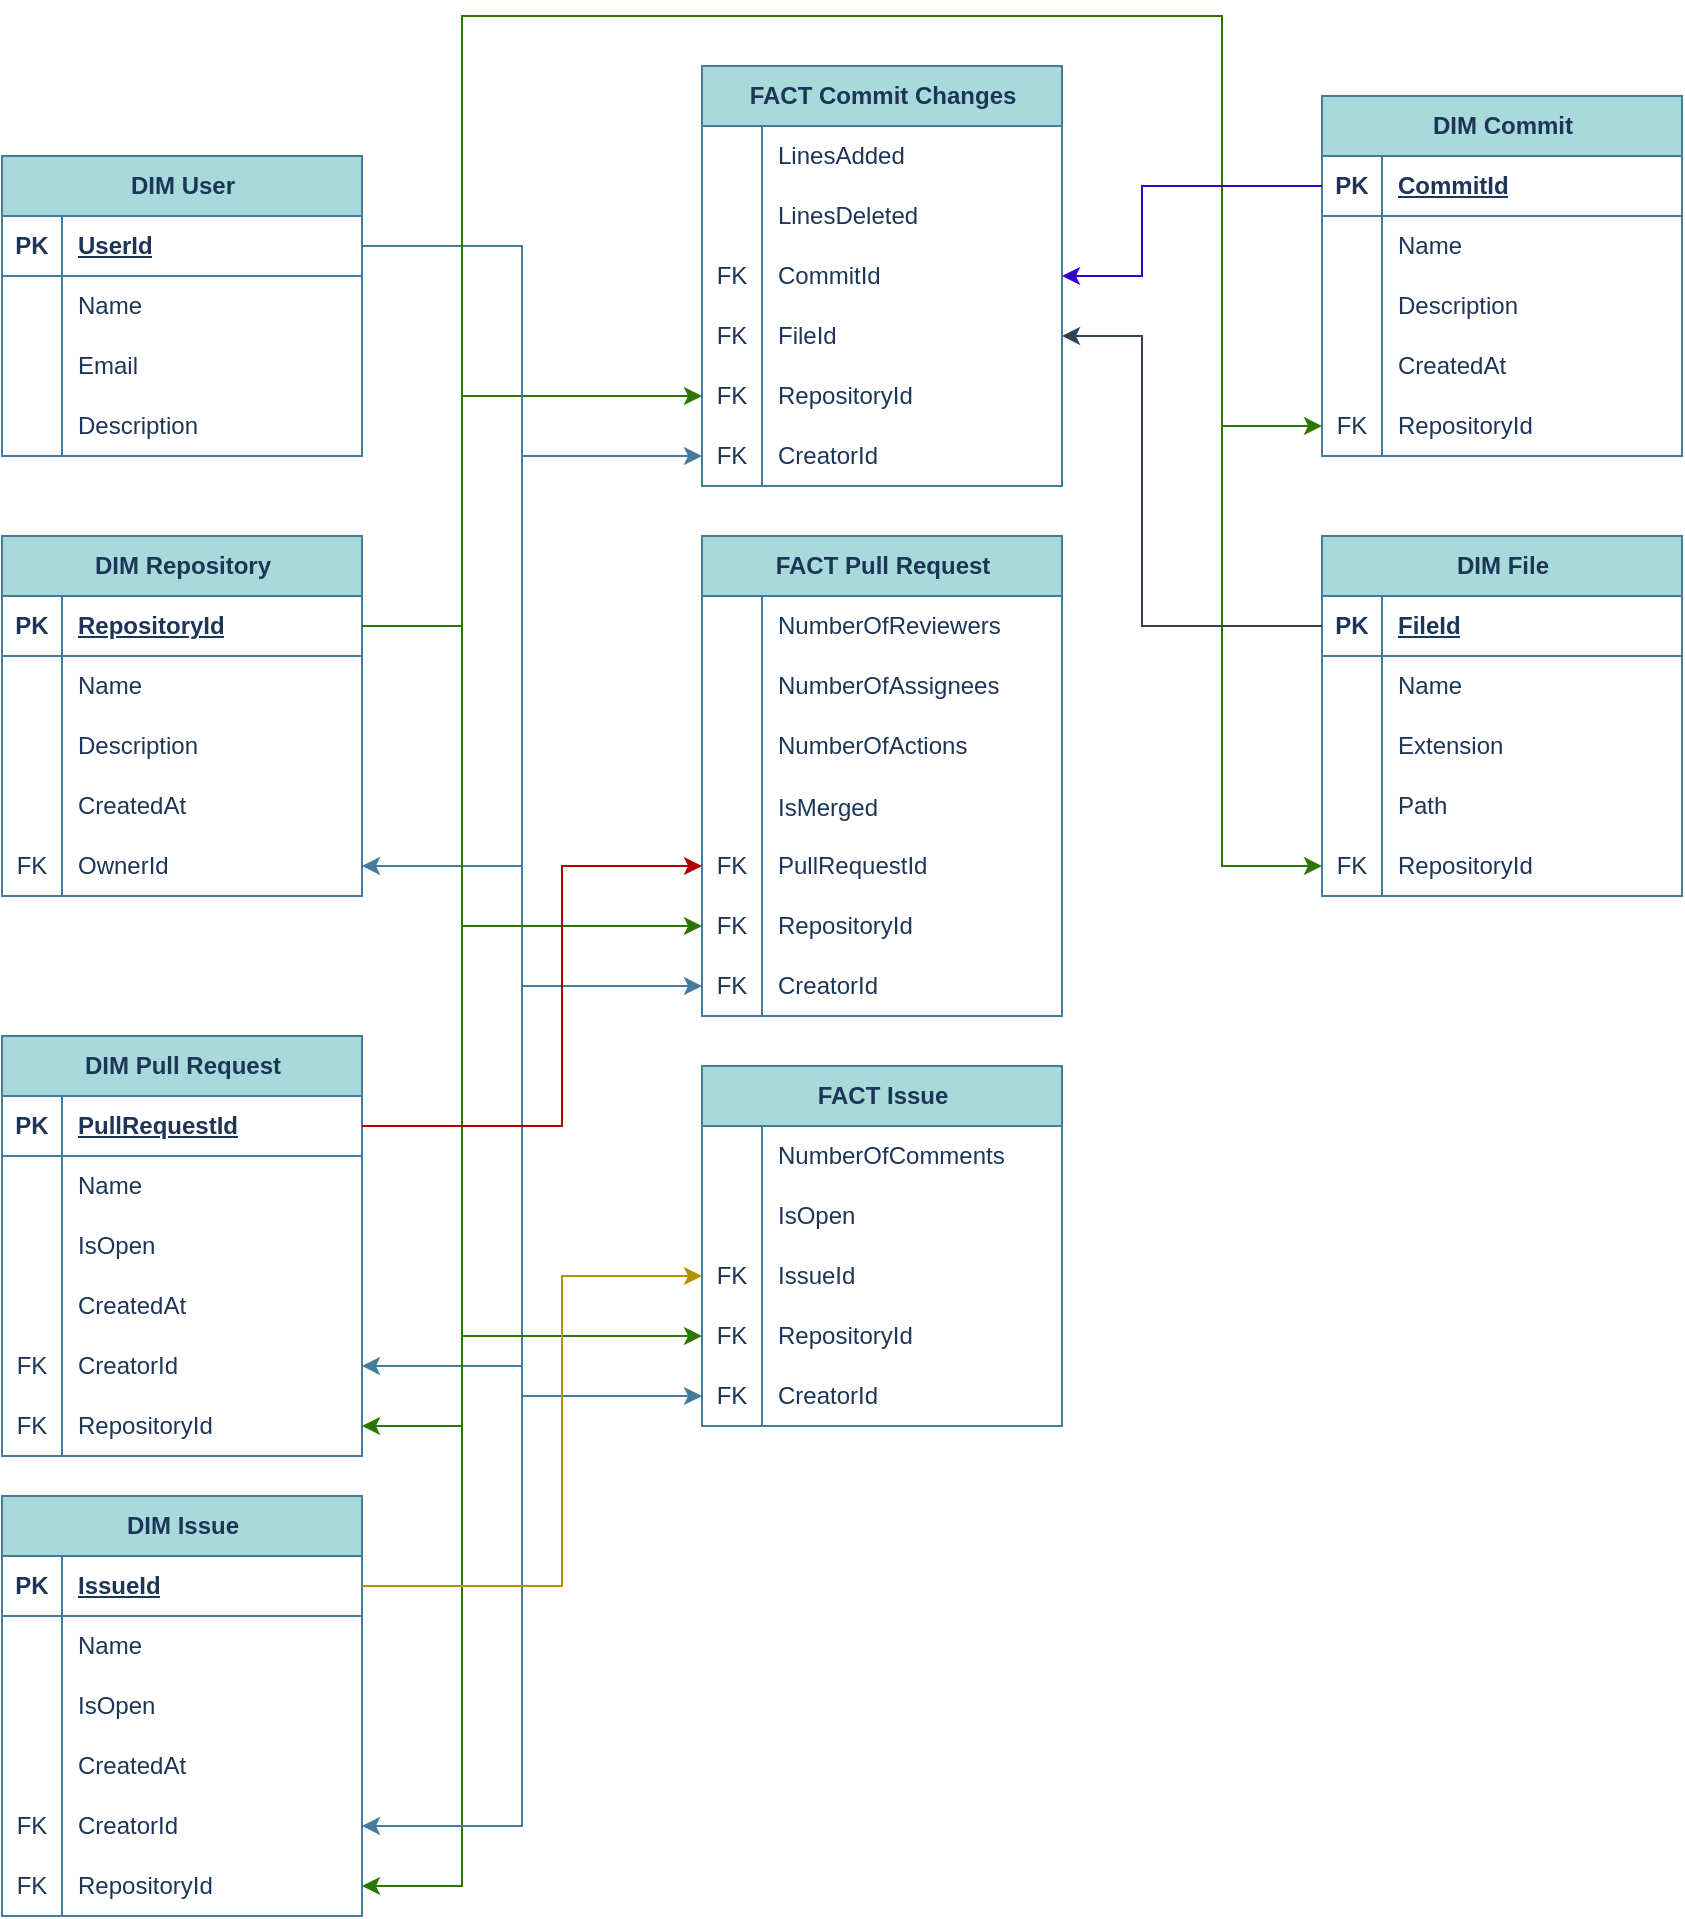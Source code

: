 <mxfile version="28.2.8">
  <diagram name="Page-1" id="RSITYJTdTS7ubdXqqjo-">
    <mxGraphModel grid="1" page="1" gridSize="10" guides="1" tooltips="1" connect="1" arrows="1" fold="1" pageScale="1" pageWidth="850" pageHeight="1100" math="0" shadow="0">
      <root>
        <mxCell id="0" />
        <mxCell id="1" parent="0" />
        <mxCell id="C7Ul6MFuXEvnBZALyuK5-30" value="DIM User" style="shape=table;startSize=30;container=1;collapsible=1;childLayout=tableLayout;fixedRows=1;rowLines=0;fontStyle=1;align=center;resizeLast=1;html=1;labelBackgroundColor=none;fillColor=#A8DADC;strokeColor=#457B9D;fontColor=#1D3557;" vertex="1" parent="1">
          <mxGeometry x="70" y="110" width="180" height="150" as="geometry" />
        </mxCell>
        <mxCell id="C7Ul6MFuXEvnBZALyuK5-31" value="" style="shape=tableRow;horizontal=0;startSize=0;swimlaneHead=0;swimlaneBody=0;fillColor=none;collapsible=0;dropTarget=0;points=[[0,0.5],[1,0.5]];portConstraint=eastwest;top=0;left=0;right=0;bottom=1;labelBackgroundColor=none;strokeColor=#457B9D;fontColor=#1D3557;" vertex="1" parent="C7Ul6MFuXEvnBZALyuK5-30">
          <mxGeometry y="30" width="180" height="30" as="geometry" />
        </mxCell>
        <mxCell id="C7Ul6MFuXEvnBZALyuK5-32" value="PK" style="shape=partialRectangle;connectable=0;fillColor=none;top=0;left=0;bottom=0;right=0;fontStyle=1;overflow=hidden;whiteSpace=wrap;html=1;labelBackgroundColor=none;strokeColor=#457B9D;fontColor=#1D3557;" vertex="1" parent="C7Ul6MFuXEvnBZALyuK5-31">
          <mxGeometry width="30" height="30" as="geometry">
            <mxRectangle width="30" height="30" as="alternateBounds" />
          </mxGeometry>
        </mxCell>
        <mxCell id="C7Ul6MFuXEvnBZALyuK5-33" value="UserId" style="shape=partialRectangle;connectable=0;fillColor=none;top=0;left=0;bottom=0;right=0;align=left;spacingLeft=6;fontStyle=5;overflow=hidden;whiteSpace=wrap;html=1;labelBackgroundColor=none;strokeColor=#457B9D;fontColor=#1D3557;" vertex="1" parent="C7Ul6MFuXEvnBZALyuK5-31">
          <mxGeometry x="30" width="150" height="30" as="geometry">
            <mxRectangle width="150" height="30" as="alternateBounds" />
          </mxGeometry>
        </mxCell>
        <mxCell id="C7Ul6MFuXEvnBZALyuK5-34" value="" style="shape=tableRow;horizontal=0;startSize=0;swimlaneHead=0;swimlaneBody=0;fillColor=none;collapsible=0;dropTarget=0;points=[[0,0.5],[1,0.5]];portConstraint=eastwest;top=0;left=0;right=0;bottom=0;labelBackgroundColor=none;strokeColor=#457B9D;fontColor=#1D3557;" vertex="1" parent="C7Ul6MFuXEvnBZALyuK5-30">
          <mxGeometry y="60" width="180" height="30" as="geometry" />
        </mxCell>
        <mxCell id="C7Ul6MFuXEvnBZALyuK5-35" value="" style="shape=partialRectangle;connectable=0;fillColor=none;top=0;left=0;bottom=0;right=0;editable=1;overflow=hidden;whiteSpace=wrap;html=1;labelBackgroundColor=none;strokeColor=#457B9D;fontColor=#1D3557;" vertex="1" parent="C7Ul6MFuXEvnBZALyuK5-34">
          <mxGeometry width="30" height="30" as="geometry">
            <mxRectangle width="30" height="30" as="alternateBounds" />
          </mxGeometry>
        </mxCell>
        <mxCell id="C7Ul6MFuXEvnBZALyuK5-36" value="Name" style="shape=partialRectangle;connectable=0;fillColor=none;top=0;left=0;bottom=0;right=0;align=left;spacingLeft=6;overflow=hidden;whiteSpace=wrap;html=1;labelBackgroundColor=none;strokeColor=#457B9D;fontColor=#1D3557;" vertex="1" parent="C7Ul6MFuXEvnBZALyuK5-34">
          <mxGeometry x="30" width="150" height="30" as="geometry">
            <mxRectangle width="150" height="30" as="alternateBounds" />
          </mxGeometry>
        </mxCell>
        <mxCell id="C7Ul6MFuXEvnBZALyuK5-37" value="" style="shape=tableRow;horizontal=0;startSize=0;swimlaneHead=0;swimlaneBody=0;fillColor=none;collapsible=0;dropTarget=0;points=[[0,0.5],[1,0.5]];portConstraint=eastwest;top=0;left=0;right=0;bottom=0;labelBackgroundColor=none;strokeColor=#457B9D;fontColor=#1D3557;" vertex="1" parent="C7Ul6MFuXEvnBZALyuK5-30">
          <mxGeometry y="90" width="180" height="30" as="geometry" />
        </mxCell>
        <mxCell id="C7Ul6MFuXEvnBZALyuK5-38" value="" style="shape=partialRectangle;connectable=0;fillColor=none;top=0;left=0;bottom=0;right=0;editable=1;overflow=hidden;whiteSpace=wrap;html=1;labelBackgroundColor=none;strokeColor=#457B9D;fontColor=#1D3557;" vertex="1" parent="C7Ul6MFuXEvnBZALyuK5-37">
          <mxGeometry width="30" height="30" as="geometry">
            <mxRectangle width="30" height="30" as="alternateBounds" />
          </mxGeometry>
        </mxCell>
        <mxCell id="C7Ul6MFuXEvnBZALyuK5-39" value="Email" style="shape=partialRectangle;connectable=0;fillColor=none;top=0;left=0;bottom=0;right=0;align=left;spacingLeft=6;overflow=hidden;whiteSpace=wrap;html=1;labelBackgroundColor=none;strokeColor=#457B9D;fontColor=#1D3557;" vertex="1" parent="C7Ul6MFuXEvnBZALyuK5-37">
          <mxGeometry x="30" width="150" height="30" as="geometry">
            <mxRectangle width="150" height="30" as="alternateBounds" />
          </mxGeometry>
        </mxCell>
        <mxCell id="C7Ul6MFuXEvnBZALyuK5-40" value="" style="shape=tableRow;horizontal=0;startSize=0;swimlaneHead=0;swimlaneBody=0;fillColor=none;collapsible=0;dropTarget=0;points=[[0,0.5],[1,0.5]];portConstraint=eastwest;top=0;left=0;right=0;bottom=0;labelBackgroundColor=none;strokeColor=#457B9D;fontColor=#1D3557;" vertex="1" parent="C7Ul6MFuXEvnBZALyuK5-30">
          <mxGeometry y="120" width="180" height="30" as="geometry" />
        </mxCell>
        <mxCell id="C7Ul6MFuXEvnBZALyuK5-41" value="" style="shape=partialRectangle;connectable=0;fillColor=none;top=0;left=0;bottom=0;right=0;editable=1;overflow=hidden;whiteSpace=wrap;html=1;labelBackgroundColor=none;strokeColor=#457B9D;fontColor=#1D3557;" vertex="1" parent="C7Ul6MFuXEvnBZALyuK5-40">
          <mxGeometry width="30" height="30" as="geometry">
            <mxRectangle width="30" height="30" as="alternateBounds" />
          </mxGeometry>
        </mxCell>
        <mxCell id="C7Ul6MFuXEvnBZALyuK5-42" value="Description" style="shape=partialRectangle;connectable=0;fillColor=none;top=0;left=0;bottom=0;right=0;align=left;spacingLeft=6;overflow=hidden;whiteSpace=wrap;html=1;labelBackgroundColor=none;strokeColor=#457B9D;fontColor=#1D3557;" vertex="1" parent="C7Ul6MFuXEvnBZALyuK5-40">
          <mxGeometry x="30" width="150" height="30" as="geometry">
            <mxRectangle width="150" height="30" as="alternateBounds" />
          </mxGeometry>
        </mxCell>
        <mxCell id="C7Ul6MFuXEvnBZALyuK5-48" value="DIM Repository" style="shape=table;startSize=30;container=1;collapsible=1;childLayout=tableLayout;fixedRows=1;rowLines=0;fontStyle=1;align=center;resizeLast=1;html=1;labelBackgroundColor=none;fillColor=#A8DADC;strokeColor=#457B9D;fontColor=#1D3557;" vertex="1" parent="1">
          <mxGeometry x="70" y="300" width="180" height="180" as="geometry" />
        </mxCell>
        <mxCell id="C7Ul6MFuXEvnBZALyuK5-49" value="" style="shape=tableRow;horizontal=0;startSize=0;swimlaneHead=0;swimlaneBody=0;fillColor=none;collapsible=0;dropTarget=0;points=[[0,0.5],[1,0.5]];portConstraint=eastwest;top=0;left=0;right=0;bottom=1;labelBackgroundColor=none;strokeColor=#457B9D;fontColor=#1D3557;" vertex="1" parent="C7Ul6MFuXEvnBZALyuK5-48">
          <mxGeometry y="30" width="180" height="30" as="geometry" />
        </mxCell>
        <mxCell id="C7Ul6MFuXEvnBZALyuK5-50" value="PK" style="shape=partialRectangle;connectable=0;fillColor=none;top=0;left=0;bottom=0;right=0;fontStyle=1;overflow=hidden;whiteSpace=wrap;html=1;labelBackgroundColor=none;strokeColor=#457B9D;fontColor=#1D3557;" vertex="1" parent="C7Ul6MFuXEvnBZALyuK5-49">
          <mxGeometry width="30" height="30" as="geometry">
            <mxRectangle width="30" height="30" as="alternateBounds" />
          </mxGeometry>
        </mxCell>
        <mxCell id="C7Ul6MFuXEvnBZALyuK5-51" value="RepositoryId" style="shape=partialRectangle;connectable=0;fillColor=none;top=0;left=0;bottom=0;right=0;align=left;spacingLeft=6;fontStyle=5;overflow=hidden;whiteSpace=wrap;html=1;labelBackgroundColor=none;strokeColor=#457B9D;fontColor=#1D3557;" vertex="1" parent="C7Ul6MFuXEvnBZALyuK5-49">
          <mxGeometry x="30" width="150" height="30" as="geometry">
            <mxRectangle width="150" height="30" as="alternateBounds" />
          </mxGeometry>
        </mxCell>
        <mxCell id="C7Ul6MFuXEvnBZALyuK5-52" value="" style="shape=tableRow;horizontal=0;startSize=0;swimlaneHead=0;swimlaneBody=0;fillColor=none;collapsible=0;dropTarget=0;points=[[0,0.5],[1,0.5]];portConstraint=eastwest;top=0;left=0;right=0;bottom=0;labelBackgroundColor=none;strokeColor=#457B9D;fontColor=#1D3557;" vertex="1" parent="C7Ul6MFuXEvnBZALyuK5-48">
          <mxGeometry y="60" width="180" height="30" as="geometry" />
        </mxCell>
        <mxCell id="C7Ul6MFuXEvnBZALyuK5-53" value="" style="shape=partialRectangle;connectable=0;fillColor=none;top=0;left=0;bottom=0;right=0;editable=1;overflow=hidden;whiteSpace=wrap;html=1;labelBackgroundColor=none;strokeColor=#457B9D;fontColor=#1D3557;" vertex="1" parent="C7Ul6MFuXEvnBZALyuK5-52">
          <mxGeometry width="30" height="30" as="geometry">
            <mxRectangle width="30" height="30" as="alternateBounds" />
          </mxGeometry>
        </mxCell>
        <mxCell id="C7Ul6MFuXEvnBZALyuK5-54" value="Name" style="shape=partialRectangle;connectable=0;fillColor=none;top=0;left=0;bottom=0;right=0;align=left;spacingLeft=6;overflow=hidden;whiteSpace=wrap;html=1;labelBackgroundColor=none;strokeColor=#457B9D;fontColor=#1D3557;" vertex="1" parent="C7Ul6MFuXEvnBZALyuK5-52">
          <mxGeometry x="30" width="150" height="30" as="geometry">
            <mxRectangle width="150" height="30" as="alternateBounds" />
          </mxGeometry>
        </mxCell>
        <mxCell id="C7Ul6MFuXEvnBZALyuK5-55" value="" style="shape=tableRow;horizontal=0;startSize=0;swimlaneHead=0;swimlaneBody=0;fillColor=none;collapsible=0;dropTarget=0;points=[[0,0.5],[1,0.5]];portConstraint=eastwest;top=0;left=0;right=0;bottom=0;labelBackgroundColor=none;strokeColor=#457B9D;fontColor=#1D3557;" vertex="1" parent="C7Ul6MFuXEvnBZALyuK5-48">
          <mxGeometry y="90" width="180" height="30" as="geometry" />
        </mxCell>
        <mxCell id="C7Ul6MFuXEvnBZALyuK5-56" value="" style="shape=partialRectangle;connectable=0;fillColor=none;top=0;left=0;bottom=0;right=0;editable=1;overflow=hidden;whiteSpace=wrap;html=1;labelBackgroundColor=none;strokeColor=#457B9D;fontColor=#1D3557;" vertex="1" parent="C7Ul6MFuXEvnBZALyuK5-55">
          <mxGeometry width="30" height="30" as="geometry">
            <mxRectangle width="30" height="30" as="alternateBounds" />
          </mxGeometry>
        </mxCell>
        <mxCell id="C7Ul6MFuXEvnBZALyuK5-57" value="Description" style="shape=partialRectangle;connectable=0;fillColor=none;top=0;left=0;bottom=0;right=0;align=left;spacingLeft=6;overflow=hidden;whiteSpace=wrap;html=1;labelBackgroundColor=none;strokeColor=#457B9D;fontColor=#1D3557;" vertex="1" parent="C7Ul6MFuXEvnBZALyuK5-55">
          <mxGeometry x="30" width="150" height="30" as="geometry">
            <mxRectangle width="150" height="30" as="alternateBounds" />
          </mxGeometry>
        </mxCell>
        <mxCell id="C7Ul6MFuXEvnBZALyuK5-58" value="" style="shape=tableRow;horizontal=0;startSize=0;swimlaneHead=0;swimlaneBody=0;fillColor=none;collapsible=0;dropTarget=0;points=[[0,0.5],[1,0.5]];portConstraint=eastwest;top=0;left=0;right=0;bottom=0;labelBackgroundColor=none;strokeColor=#457B9D;fontColor=#1D3557;" vertex="1" parent="C7Ul6MFuXEvnBZALyuK5-48">
          <mxGeometry y="120" width="180" height="30" as="geometry" />
        </mxCell>
        <mxCell id="C7Ul6MFuXEvnBZALyuK5-59" value="" style="shape=partialRectangle;connectable=0;fillColor=none;top=0;left=0;bottom=0;right=0;editable=1;overflow=hidden;whiteSpace=wrap;html=1;labelBackgroundColor=none;strokeColor=#457B9D;fontColor=#1D3557;" vertex="1" parent="C7Ul6MFuXEvnBZALyuK5-58">
          <mxGeometry width="30" height="30" as="geometry">
            <mxRectangle width="30" height="30" as="alternateBounds" />
          </mxGeometry>
        </mxCell>
        <mxCell id="C7Ul6MFuXEvnBZALyuK5-60" value="CreatedAt" style="shape=partialRectangle;connectable=0;fillColor=none;top=0;left=0;bottom=0;right=0;align=left;spacingLeft=6;overflow=hidden;whiteSpace=wrap;html=1;labelBackgroundColor=none;strokeColor=#457B9D;fontColor=#1D3557;" vertex="1" parent="C7Ul6MFuXEvnBZALyuK5-58">
          <mxGeometry x="30" width="150" height="30" as="geometry">
            <mxRectangle width="150" height="30" as="alternateBounds" />
          </mxGeometry>
        </mxCell>
        <mxCell id="C7Ul6MFuXEvnBZALyuK5-62" value="" style="shape=tableRow;horizontal=0;startSize=0;swimlaneHead=0;swimlaneBody=0;fillColor=none;collapsible=0;dropTarget=0;points=[[0,0.5],[1,0.5]];portConstraint=eastwest;top=0;left=0;right=0;bottom=0;labelBackgroundColor=none;strokeColor=#457B9D;fontColor=#1D3557;" vertex="1" parent="C7Ul6MFuXEvnBZALyuK5-48">
          <mxGeometry y="150" width="180" height="30" as="geometry" />
        </mxCell>
        <mxCell id="C7Ul6MFuXEvnBZALyuK5-63" value="FK" style="shape=partialRectangle;connectable=0;fillColor=none;top=0;left=0;bottom=0;right=0;fontStyle=0;overflow=hidden;whiteSpace=wrap;html=1;labelBackgroundColor=none;strokeColor=#457B9D;fontColor=#1D3557;" vertex="1" parent="C7Ul6MFuXEvnBZALyuK5-62">
          <mxGeometry width="30" height="30" as="geometry">
            <mxRectangle width="30" height="30" as="alternateBounds" />
          </mxGeometry>
        </mxCell>
        <mxCell id="C7Ul6MFuXEvnBZALyuK5-64" value="OwnerId" style="shape=partialRectangle;connectable=0;fillColor=none;top=0;left=0;bottom=0;right=0;align=left;spacingLeft=6;fontStyle=0;overflow=hidden;whiteSpace=wrap;html=1;labelBackgroundColor=none;strokeColor=#457B9D;fontColor=#1D3557;" vertex="1" parent="C7Ul6MFuXEvnBZALyuK5-62">
          <mxGeometry x="30" width="150" height="30" as="geometry">
            <mxRectangle width="150" height="30" as="alternateBounds" />
          </mxGeometry>
        </mxCell>
        <mxCell id="C7Ul6MFuXEvnBZALyuK5-65" value="DIM File" style="shape=table;startSize=30;container=1;collapsible=1;childLayout=tableLayout;fixedRows=1;rowLines=0;fontStyle=1;align=center;resizeLast=1;html=1;labelBackgroundColor=none;fillColor=#A8DADC;strokeColor=#457B9D;fontColor=#1D3557;" vertex="1" parent="1">
          <mxGeometry x="730" y="300" width="180" height="180" as="geometry" />
        </mxCell>
        <mxCell id="C7Ul6MFuXEvnBZALyuK5-66" value="" style="shape=tableRow;horizontal=0;startSize=0;swimlaneHead=0;swimlaneBody=0;fillColor=none;collapsible=0;dropTarget=0;points=[[0,0.5],[1,0.5]];portConstraint=eastwest;top=0;left=0;right=0;bottom=1;labelBackgroundColor=none;strokeColor=#457B9D;fontColor=#1D3557;" vertex="1" parent="C7Ul6MFuXEvnBZALyuK5-65">
          <mxGeometry y="30" width="180" height="30" as="geometry" />
        </mxCell>
        <mxCell id="C7Ul6MFuXEvnBZALyuK5-67" value="PK" style="shape=partialRectangle;connectable=0;fillColor=none;top=0;left=0;bottom=0;right=0;fontStyle=1;overflow=hidden;whiteSpace=wrap;html=1;labelBackgroundColor=none;strokeColor=#457B9D;fontColor=#1D3557;" vertex="1" parent="C7Ul6MFuXEvnBZALyuK5-66">
          <mxGeometry width="30" height="30" as="geometry">
            <mxRectangle width="30" height="30" as="alternateBounds" />
          </mxGeometry>
        </mxCell>
        <mxCell id="C7Ul6MFuXEvnBZALyuK5-68" value="FileId" style="shape=partialRectangle;connectable=0;fillColor=none;top=0;left=0;bottom=0;right=0;align=left;spacingLeft=6;fontStyle=5;overflow=hidden;whiteSpace=wrap;html=1;labelBackgroundColor=none;strokeColor=#457B9D;fontColor=#1D3557;" vertex="1" parent="C7Ul6MFuXEvnBZALyuK5-66">
          <mxGeometry x="30" width="150" height="30" as="geometry">
            <mxRectangle width="150" height="30" as="alternateBounds" />
          </mxGeometry>
        </mxCell>
        <mxCell id="C7Ul6MFuXEvnBZALyuK5-69" value="" style="shape=tableRow;horizontal=0;startSize=0;swimlaneHead=0;swimlaneBody=0;fillColor=none;collapsible=0;dropTarget=0;points=[[0,0.5],[1,0.5]];portConstraint=eastwest;top=0;left=0;right=0;bottom=0;labelBackgroundColor=none;strokeColor=#457B9D;fontColor=#1D3557;" vertex="1" parent="C7Ul6MFuXEvnBZALyuK5-65">
          <mxGeometry y="60" width="180" height="30" as="geometry" />
        </mxCell>
        <mxCell id="C7Ul6MFuXEvnBZALyuK5-70" value="" style="shape=partialRectangle;connectable=0;fillColor=none;top=0;left=0;bottom=0;right=0;editable=1;overflow=hidden;whiteSpace=wrap;html=1;labelBackgroundColor=none;strokeColor=#457B9D;fontColor=#1D3557;" vertex="1" parent="C7Ul6MFuXEvnBZALyuK5-69">
          <mxGeometry width="30" height="30" as="geometry">
            <mxRectangle width="30" height="30" as="alternateBounds" />
          </mxGeometry>
        </mxCell>
        <mxCell id="C7Ul6MFuXEvnBZALyuK5-71" value="Name" style="shape=partialRectangle;connectable=0;fillColor=none;top=0;left=0;bottom=0;right=0;align=left;spacingLeft=6;overflow=hidden;whiteSpace=wrap;html=1;labelBackgroundColor=none;strokeColor=#457B9D;fontColor=#1D3557;" vertex="1" parent="C7Ul6MFuXEvnBZALyuK5-69">
          <mxGeometry x="30" width="150" height="30" as="geometry">
            <mxRectangle width="150" height="30" as="alternateBounds" />
          </mxGeometry>
        </mxCell>
        <mxCell id="C7Ul6MFuXEvnBZALyuK5-72" value="" style="shape=tableRow;horizontal=0;startSize=0;swimlaneHead=0;swimlaneBody=0;fillColor=none;collapsible=0;dropTarget=0;points=[[0,0.5],[1,0.5]];portConstraint=eastwest;top=0;left=0;right=0;bottom=0;labelBackgroundColor=none;strokeColor=#457B9D;fontColor=#1D3557;" vertex="1" parent="C7Ul6MFuXEvnBZALyuK5-65">
          <mxGeometry y="90" width="180" height="30" as="geometry" />
        </mxCell>
        <mxCell id="C7Ul6MFuXEvnBZALyuK5-73" value="" style="shape=partialRectangle;connectable=0;fillColor=none;top=0;left=0;bottom=0;right=0;editable=1;overflow=hidden;whiteSpace=wrap;html=1;labelBackgroundColor=none;strokeColor=#457B9D;fontColor=#1D3557;" vertex="1" parent="C7Ul6MFuXEvnBZALyuK5-72">
          <mxGeometry width="30" height="30" as="geometry">
            <mxRectangle width="30" height="30" as="alternateBounds" />
          </mxGeometry>
        </mxCell>
        <mxCell id="C7Ul6MFuXEvnBZALyuK5-74" value="Extension" style="shape=partialRectangle;connectable=0;fillColor=none;top=0;left=0;bottom=0;right=0;align=left;spacingLeft=6;overflow=hidden;whiteSpace=wrap;html=1;labelBackgroundColor=none;strokeColor=#457B9D;fontColor=#1D3557;" vertex="1" parent="C7Ul6MFuXEvnBZALyuK5-72">
          <mxGeometry x="30" width="150" height="30" as="geometry">
            <mxRectangle width="150" height="30" as="alternateBounds" />
          </mxGeometry>
        </mxCell>
        <mxCell id="C7Ul6MFuXEvnBZALyuK5-75" value="" style="shape=tableRow;horizontal=0;startSize=0;swimlaneHead=0;swimlaneBody=0;fillColor=none;collapsible=0;dropTarget=0;points=[[0,0.5],[1,0.5]];portConstraint=eastwest;top=0;left=0;right=0;bottom=0;labelBackgroundColor=none;strokeColor=#457B9D;fontColor=#1D3557;" vertex="1" parent="C7Ul6MFuXEvnBZALyuK5-65">
          <mxGeometry y="120" width="180" height="30" as="geometry" />
        </mxCell>
        <mxCell id="C7Ul6MFuXEvnBZALyuK5-76" value="" style="shape=partialRectangle;connectable=0;fillColor=none;top=0;left=0;bottom=0;right=0;editable=1;overflow=hidden;whiteSpace=wrap;html=1;labelBackgroundColor=none;strokeColor=#457B9D;fontColor=#1D3557;" vertex="1" parent="C7Ul6MFuXEvnBZALyuK5-75">
          <mxGeometry width="30" height="30" as="geometry">
            <mxRectangle width="30" height="30" as="alternateBounds" />
          </mxGeometry>
        </mxCell>
        <mxCell id="C7Ul6MFuXEvnBZALyuK5-77" value="Path" style="shape=partialRectangle;connectable=0;fillColor=none;top=0;left=0;bottom=0;right=0;align=left;spacingLeft=6;overflow=hidden;whiteSpace=wrap;html=1;labelBackgroundColor=none;strokeColor=#457B9D;fontColor=#1D3557;" vertex="1" parent="C7Ul6MFuXEvnBZALyuK5-75">
          <mxGeometry x="30" width="150" height="30" as="geometry">
            <mxRectangle width="150" height="30" as="alternateBounds" />
          </mxGeometry>
        </mxCell>
        <mxCell id="C7Ul6MFuXEvnBZALyuK5-78" value="" style="shape=tableRow;horizontal=0;startSize=0;swimlaneHead=0;swimlaneBody=0;fillColor=none;collapsible=0;dropTarget=0;points=[[0,0.5],[1,0.5]];portConstraint=eastwest;top=0;left=0;right=0;bottom=0;labelBackgroundColor=none;strokeColor=#457B9D;fontColor=#1D3557;" vertex="1" parent="C7Ul6MFuXEvnBZALyuK5-65">
          <mxGeometry y="150" width="180" height="30" as="geometry" />
        </mxCell>
        <mxCell id="C7Ul6MFuXEvnBZALyuK5-79" value="FK" style="shape=partialRectangle;connectable=0;fillColor=none;top=0;left=0;bottom=0;right=0;fontStyle=0;overflow=hidden;whiteSpace=wrap;html=1;labelBackgroundColor=none;strokeColor=#457B9D;fontColor=#1D3557;" vertex="1" parent="C7Ul6MFuXEvnBZALyuK5-78">
          <mxGeometry width="30" height="30" as="geometry">
            <mxRectangle width="30" height="30" as="alternateBounds" />
          </mxGeometry>
        </mxCell>
        <mxCell id="C7Ul6MFuXEvnBZALyuK5-80" value="RepositoryId" style="shape=partialRectangle;connectable=0;fillColor=none;top=0;left=0;bottom=0;right=0;align=left;spacingLeft=6;fontStyle=0;overflow=hidden;whiteSpace=wrap;html=1;labelBackgroundColor=none;strokeColor=#457B9D;fontColor=#1D3557;" vertex="1" parent="C7Ul6MFuXEvnBZALyuK5-78">
          <mxGeometry x="30" width="150" height="30" as="geometry">
            <mxRectangle width="150" height="30" as="alternateBounds" />
          </mxGeometry>
        </mxCell>
        <mxCell id="C7Ul6MFuXEvnBZALyuK5-81" value="DIM Commit" style="shape=table;startSize=30;container=1;collapsible=1;childLayout=tableLayout;fixedRows=1;rowLines=0;fontStyle=1;align=center;resizeLast=1;html=1;strokeColor=#457B9D;fontColor=#1D3557;fillColor=#A8DADC;" vertex="1" parent="1">
          <mxGeometry x="730" y="80" width="180" height="180" as="geometry" />
        </mxCell>
        <mxCell id="C7Ul6MFuXEvnBZALyuK5-82" value="" style="shape=tableRow;horizontal=0;startSize=0;swimlaneHead=0;swimlaneBody=0;fillColor=none;collapsible=0;dropTarget=0;points=[[0,0.5],[1,0.5]];portConstraint=eastwest;top=0;left=0;right=0;bottom=1;strokeColor=#457B9D;fontColor=#1D3557;" vertex="1" parent="C7Ul6MFuXEvnBZALyuK5-81">
          <mxGeometry y="30" width="180" height="30" as="geometry" />
        </mxCell>
        <mxCell id="C7Ul6MFuXEvnBZALyuK5-83" value="PK" style="shape=partialRectangle;connectable=0;fillColor=none;top=0;left=0;bottom=0;right=0;fontStyle=1;overflow=hidden;whiteSpace=wrap;html=1;strokeColor=#457B9D;fontColor=#1D3557;" vertex="1" parent="C7Ul6MFuXEvnBZALyuK5-82">
          <mxGeometry width="30" height="30" as="geometry">
            <mxRectangle width="30" height="30" as="alternateBounds" />
          </mxGeometry>
        </mxCell>
        <mxCell id="C7Ul6MFuXEvnBZALyuK5-84" value="CommitId" style="shape=partialRectangle;connectable=0;fillColor=none;top=0;left=0;bottom=0;right=0;align=left;spacingLeft=6;fontStyle=5;overflow=hidden;whiteSpace=wrap;html=1;strokeColor=#457B9D;fontColor=#1D3557;" vertex="1" parent="C7Ul6MFuXEvnBZALyuK5-82">
          <mxGeometry x="30" width="150" height="30" as="geometry">
            <mxRectangle width="150" height="30" as="alternateBounds" />
          </mxGeometry>
        </mxCell>
        <mxCell id="C7Ul6MFuXEvnBZALyuK5-85" value="" style="shape=tableRow;horizontal=0;startSize=0;swimlaneHead=0;swimlaneBody=0;fillColor=none;collapsible=0;dropTarget=0;points=[[0,0.5],[1,0.5]];portConstraint=eastwest;top=0;left=0;right=0;bottom=0;strokeColor=#457B9D;fontColor=#1D3557;" vertex="1" parent="C7Ul6MFuXEvnBZALyuK5-81">
          <mxGeometry y="60" width="180" height="30" as="geometry" />
        </mxCell>
        <mxCell id="C7Ul6MFuXEvnBZALyuK5-86" value="" style="shape=partialRectangle;connectable=0;fillColor=none;top=0;left=0;bottom=0;right=0;editable=1;overflow=hidden;whiteSpace=wrap;html=1;strokeColor=#457B9D;fontColor=#1D3557;" vertex="1" parent="C7Ul6MFuXEvnBZALyuK5-85">
          <mxGeometry width="30" height="30" as="geometry">
            <mxRectangle width="30" height="30" as="alternateBounds" />
          </mxGeometry>
        </mxCell>
        <mxCell id="C7Ul6MFuXEvnBZALyuK5-87" value="Name" style="shape=partialRectangle;connectable=0;fillColor=none;top=0;left=0;bottom=0;right=0;align=left;spacingLeft=6;overflow=hidden;whiteSpace=wrap;html=1;strokeColor=#457B9D;fontColor=#1D3557;" vertex="1" parent="C7Ul6MFuXEvnBZALyuK5-85">
          <mxGeometry x="30" width="150" height="30" as="geometry">
            <mxRectangle width="150" height="30" as="alternateBounds" />
          </mxGeometry>
        </mxCell>
        <mxCell id="C7Ul6MFuXEvnBZALyuK5-88" value="" style="shape=tableRow;horizontal=0;startSize=0;swimlaneHead=0;swimlaneBody=0;fillColor=none;collapsible=0;dropTarget=0;points=[[0,0.5],[1,0.5]];portConstraint=eastwest;top=0;left=0;right=0;bottom=0;strokeColor=#457B9D;fontColor=#1D3557;" vertex="1" parent="C7Ul6MFuXEvnBZALyuK5-81">
          <mxGeometry y="90" width="180" height="30" as="geometry" />
        </mxCell>
        <mxCell id="C7Ul6MFuXEvnBZALyuK5-89" value="" style="shape=partialRectangle;connectable=0;fillColor=none;top=0;left=0;bottom=0;right=0;editable=1;overflow=hidden;whiteSpace=wrap;html=1;strokeColor=#457B9D;fontColor=#1D3557;" vertex="1" parent="C7Ul6MFuXEvnBZALyuK5-88">
          <mxGeometry width="30" height="30" as="geometry">
            <mxRectangle width="30" height="30" as="alternateBounds" />
          </mxGeometry>
        </mxCell>
        <mxCell id="C7Ul6MFuXEvnBZALyuK5-90" value="Description" style="shape=partialRectangle;connectable=0;fillColor=none;top=0;left=0;bottom=0;right=0;align=left;spacingLeft=6;overflow=hidden;whiteSpace=wrap;html=1;strokeColor=#457B9D;fontColor=#1D3557;" vertex="1" parent="C7Ul6MFuXEvnBZALyuK5-88">
          <mxGeometry x="30" width="150" height="30" as="geometry">
            <mxRectangle width="150" height="30" as="alternateBounds" />
          </mxGeometry>
        </mxCell>
        <mxCell id="C7Ul6MFuXEvnBZALyuK5-91" value="" style="shape=tableRow;horizontal=0;startSize=0;swimlaneHead=0;swimlaneBody=0;fillColor=none;collapsible=0;dropTarget=0;points=[[0,0.5],[1,0.5]];portConstraint=eastwest;top=0;left=0;right=0;bottom=0;strokeColor=#457B9D;fontColor=#1D3557;" vertex="1" parent="C7Ul6MFuXEvnBZALyuK5-81">
          <mxGeometry y="120" width="180" height="30" as="geometry" />
        </mxCell>
        <mxCell id="C7Ul6MFuXEvnBZALyuK5-92" value="" style="shape=partialRectangle;connectable=0;fillColor=none;top=0;left=0;bottom=0;right=0;editable=1;overflow=hidden;whiteSpace=wrap;html=1;strokeColor=#457B9D;fontColor=#1D3557;" vertex="1" parent="C7Ul6MFuXEvnBZALyuK5-91">
          <mxGeometry width="30" height="30" as="geometry">
            <mxRectangle width="30" height="30" as="alternateBounds" />
          </mxGeometry>
        </mxCell>
        <mxCell id="C7Ul6MFuXEvnBZALyuK5-93" value="CreatedAt" style="shape=partialRectangle;connectable=0;fillColor=none;top=0;left=0;bottom=0;right=0;align=left;spacingLeft=6;overflow=hidden;whiteSpace=wrap;html=1;strokeColor=#457B9D;fontColor=#1D3557;" vertex="1" parent="C7Ul6MFuXEvnBZALyuK5-91">
          <mxGeometry x="30" width="150" height="30" as="geometry">
            <mxRectangle width="150" height="30" as="alternateBounds" />
          </mxGeometry>
        </mxCell>
        <mxCell id="C7Ul6MFuXEvnBZALyuK5-103" value="" style="shape=tableRow;horizontal=0;startSize=0;swimlaneHead=0;swimlaneBody=0;fillColor=none;collapsible=0;dropTarget=0;points=[[0,0.5],[1,0.5]];portConstraint=eastwest;top=0;left=0;right=0;bottom=0;strokeColor=#457B9D;fontColor=#1D3557;" vertex="1" parent="C7Ul6MFuXEvnBZALyuK5-81">
          <mxGeometry y="150" width="180" height="30" as="geometry" />
        </mxCell>
        <mxCell id="C7Ul6MFuXEvnBZALyuK5-104" value="FK" style="shape=partialRectangle;connectable=0;fillColor=none;top=0;left=0;bottom=0;right=0;fontStyle=0;overflow=hidden;whiteSpace=wrap;html=1;strokeColor=#457B9D;fontColor=#1D3557;" vertex="1" parent="C7Ul6MFuXEvnBZALyuK5-103">
          <mxGeometry width="30" height="30" as="geometry">
            <mxRectangle width="30" height="30" as="alternateBounds" />
          </mxGeometry>
        </mxCell>
        <mxCell id="C7Ul6MFuXEvnBZALyuK5-105" value="RepositoryId" style="shape=partialRectangle;connectable=0;fillColor=none;top=0;left=0;bottom=0;right=0;align=left;spacingLeft=6;fontStyle=0;overflow=hidden;whiteSpace=wrap;html=1;strokeColor=#457B9D;fontColor=#1D3557;" vertex="1" parent="C7Ul6MFuXEvnBZALyuK5-103">
          <mxGeometry x="30" width="150" height="30" as="geometry">
            <mxRectangle width="150" height="30" as="alternateBounds" />
          </mxGeometry>
        </mxCell>
        <mxCell id="C7Ul6MFuXEvnBZALyuK5-119" value="DIM Pull Request" style="shape=table;startSize=30;container=1;collapsible=1;childLayout=tableLayout;fixedRows=1;rowLines=0;fontStyle=1;align=center;resizeLast=1;html=1;strokeColor=#457B9D;fontColor=#1D3557;fillColor=#A8DADC;" vertex="1" parent="1">
          <mxGeometry x="70" y="550" width="180" height="210" as="geometry" />
        </mxCell>
        <mxCell id="C7Ul6MFuXEvnBZALyuK5-120" value="" style="shape=tableRow;horizontal=0;startSize=0;swimlaneHead=0;swimlaneBody=0;fillColor=none;collapsible=0;dropTarget=0;points=[[0,0.5],[1,0.5]];portConstraint=eastwest;top=0;left=0;right=0;bottom=1;strokeColor=#457B9D;fontColor=#1D3557;" vertex="1" parent="C7Ul6MFuXEvnBZALyuK5-119">
          <mxGeometry y="30" width="180" height="30" as="geometry" />
        </mxCell>
        <mxCell id="C7Ul6MFuXEvnBZALyuK5-121" value="PK" style="shape=partialRectangle;connectable=0;fillColor=none;top=0;left=0;bottom=0;right=0;fontStyle=1;overflow=hidden;whiteSpace=wrap;html=1;strokeColor=#457B9D;fontColor=#1D3557;" vertex="1" parent="C7Ul6MFuXEvnBZALyuK5-120">
          <mxGeometry width="30" height="30" as="geometry">
            <mxRectangle width="30" height="30" as="alternateBounds" />
          </mxGeometry>
        </mxCell>
        <mxCell id="C7Ul6MFuXEvnBZALyuK5-122" value="PullRequestId" style="shape=partialRectangle;connectable=0;fillColor=none;top=0;left=0;bottom=0;right=0;align=left;spacingLeft=6;fontStyle=5;overflow=hidden;whiteSpace=wrap;html=1;strokeColor=#457B9D;fontColor=#1D3557;" vertex="1" parent="C7Ul6MFuXEvnBZALyuK5-120">
          <mxGeometry x="30" width="150" height="30" as="geometry">
            <mxRectangle width="150" height="30" as="alternateBounds" />
          </mxGeometry>
        </mxCell>
        <mxCell id="C7Ul6MFuXEvnBZALyuK5-123" value="" style="shape=tableRow;horizontal=0;startSize=0;swimlaneHead=0;swimlaneBody=0;fillColor=none;collapsible=0;dropTarget=0;points=[[0,0.5],[1,0.5]];portConstraint=eastwest;top=0;left=0;right=0;bottom=0;strokeColor=#457B9D;fontColor=#1D3557;" vertex="1" parent="C7Ul6MFuXEvnBZALyuK5-119">
          <mxGeometry y="60" width="180" height="30" as="geometry" />
        </mxCell>
        <mxCell id="C7Ul6MFuXEvnBZALyuK5-124" value="" style="shape=partialRectangle;connectable=0;fillColor=none;top=0;left=0;bottom=0;right=0;editable=1;overflow=hidden;whiteSpace=wrap;html=1;strokeColor=#457B9D;fontColor=#1D3557;" vertex="1" parent="C7Ul6MFuXEvnBZALyuK5-123">
          <mxGeometry width="30" height="30" as="geometry">
            <mxRectangle width="30" height="30" as="alternateBounds" />
          </mxGeometry>
        </mxCell>
        <mxCell id="C7Ul6MFuXEvnBZALyuK5-125" value="Name" style="shape=partialRectangle;connectable=0;fillColor=none;top=0;left=0;bottom=0;right=0;align=left;spacingLeft=6;overflow=hidden;whiteSpace=wrap;html=1;strokeColor=#457B9D;fontColor=#1D3557;" vertex="1" parent="C7Ul6MFuXEvnBZALyuK5-123">
          <mxGeometry x="30" width="150" height="30" as="geometry">
            <mxRectangle width="150" height="30" as="alternateBounds" />
          </mxGeometry>
        </mxCell>
        <mxCell id="C7Ul6MFuXEvnBZALyuK5-126" value="" style="shape=tableRow;horizontal=0;startSize=0;swimlaneHead=0;swimlaneBody=0;fillColor=none;collapsible=0;dropTarget=0;points=[[0,0.5],[1,0.5]];portConstraint=eastwest;top=0;left=0;right=0;bottom=0;strokeColor=#457B9D;fontColor=#1D3557;" vertex="1" parent="C7Ul6MFuXEvnBZALyuK5-119">
          <mxGeometry y="90" width="180" height="30" as="geometry" />
        </mxCell>
        <mxCell id="C7Ul6MFuXEvnBZALyuK5-127" value="" style="shape=partialRectangle;connectable=0;fillColor=none;top=0;left=0;bottom=0;right=0;editable=1;overflow=hidden;whiteSpace=wrap;html=1;strokeColor=#457B9D;fontColor=#1D3557;" vertex="1" parent="C7Ul6MFuXEvnBZALyuK5-126">
          <mxGeometry width="30" height="30" as="geometry">
            <mxRectangle width="30" height="30" as="alternateBounds" />
          </mxGeometry>
        </mxCell>
        <mxCell id="C7Ul6MFuXEvnBZALyuK5-128" value="IsOpen" style="shape=partialRectangle;connectable=0;fillColor=none;top=0;left=0;bottom=0;right=0;align=left;spacingLeft=6;overflow=hidden;whiteSpace=wrap;html=1;strokeColor=#457B9D;fontColor=#1D3557;" vertex="1" parent="C7Ul6MFuXEvnBZALyuK5-126">
          <mxGeometry x="30" width="150" height="30" as="geometry">
            <mxRectangle width="150" height="30" as="alternateBounds" />
          </mxGeometry>
        </mxCell>
        <mxCell id="C7Ul6MFuXEvnBZALyuK5-129" value="" style="shape=tableRow;horizontal=0;startSize=0;swimlaneHead=0;swimlaneBody=0;fillColor=none;collapsible=0;dropTarget=0;points=[[0,0.5],[1,0.5]];portConstraint=eastwest;top=0;left=0;right=0;bottom=0;strokeColor=#457B9D;fontColor=#1D3557;" vertex="1" parent="C7Ul6MFuXEvnBZALyuK5-119">
          <mxGeometry y="120" width="180" height="30" as="geometry" />
        </mxCell>
        <mxCell id="C7Ul6MFuXEvnBZALyuK5-130" value="" style="shape=partialRectangle;connectable=0;fillColor=none;top=0;left=0;bottom=0;right=0;editable=1;overflow=hidden;whiteSpace=wrap;html=1;strokeColor=#457B9D;fontColor=#1D3557;" vertex="1" parent="C7Ul6MFuXEvnBZALyuK5-129">
          <mxGeometry width="30" height="30" as="geometry">
            <mxRectangle width="30" height="30" as="alternateBounds" />
          </mxGeometry>
        </mxCell>
        <mxCell id="C7Ul6MFuXEvnBZALyuK5-131" value="CreatedAt" style="shape=partialRectangle;connectable=0;fillColor=none;top=0;left=0;bottom=0;right=0;align=left;spacingLeft=6;overflow=hidden;whiteSpace=wrap;html=1;strokeColor=#457B9D;fontColor=#1D3557;" vertex="1" parent="C7Ul6MFuXEvnBZALyuK5-129">
          <mxGeometry x="30" width="150" height="30" as="geometry">
            <mxRectangle width="150" height="30" as="alternateBounds" />
          </mxGeometry>
        </mxCell>
        <mxCell id="C7Ul6MFuXEvnBZALyuK5-133" value="" style="shape=tableRow;horizontal=0;startSize=0;swimlaneHead=0;swimlaneBody=0;fillColor=none;collapsible=0;dropTarget=0;points=[[0,0.5],[1,0.5]];portConstraint=eastwest;top=0;left=0;right=0;bottom=0;strokeColor=#457B9D;fontColor=#1D3557;" vertex="1" parent="C7Ul6MFuXEvnBZALyuK5-119">
          <mxGeometry y="150" width="180" height="30" as="geometry" />
        </mxCell>
        <mxCell id="C7Ul6MFuXEvnBZALyuK5-134" value="FK" style="shape=partialRectangle;connectable=0;fillColor=none;top=0;left=0;bottom=0;right=0;fontStyle=0;overflow=hidden;whiteSpace=wrap;html=1;strokeColor=#457B9D;fontColor=#1D3557;" vertex="1" parent="C7Ul6MFuXEvnBZALyuK5-133">
          <mxGeometry width="30" height="30" as="geometry">
            <mxRectangle width="30" height="30" as="alternateBounds" />
          </mxGeometry>
        </mxCell>
        <mxCell id="C7Ul6MFuXEvnBZALyuK5-135" value="CreatorId" style="shape=partialRectangle;connectable=0;fillColor=none;top=0;left=0;bottom=0;right=0;align=left;spacingLeft=6;fontStyle=0;overflow=hidden;whiteSpace=wrap;html=1;strokeColor=#457B9D;fontColor=#1D3557;" vertex="1" parent="C7Ul6MFuXEvnBZALyuK5-133">
          <mxGeometry x="30" width="150" height="30" as="geometry">
            <mxRectangle width="150" height="30" as="alternateBounds" />
          </mxGeometry>
        </mxCell>
        <mxCell id="C7Ul6MFuXEvnBZALyuK5-137" value="" style="shape=tableRow;horizontal=0;startSize=0;swimlaneHead=0;swimlaneBody=0;fillColor=none;collapsible=0;dropTarget=0;points=[[0,0.5],[1,0.5]];portConstraint=eastwest;top=0;left=0;right=0;bottom=0;strokeColor=#457B9D;fontColor=#1D3557;" vertex="1" parent="C7Ul6MFuXEvnBZALyuK5-119">
          <mxGeometry y="180" width="180" height="30" as="geometry" />
        </mxCell>
        <mxCell id="C7Ul6MFuXEvnBZALyuK5-138" value="FK" style="shape=partialRectangle;connectable=0;fillColor=none;top=0;left=0;bottom=0;right=0;fontStyle=0;overflow=hidden;whiteSpace=wrap;html=1;strokeColor=#457B9D;fontColor=#1D3557;" vertex="1" parent="C7Ul6MFuXEvnBZALyuK5-137">
          <mxGeometry width="30" height="30" as="geometry">
            <mxRectangle width="30" height="30" as="alternateBounds" />
          </mxGeometry>
        </mxCell>
        <mxCell id="C7Ul6MFuXEvnBZALyuK5-139" value="RepositoryId" style="shape=partialRectangle;connectable=0;fillColor=none;top=0;left=0;bottom=0;right=0;align=left;spacingLeft=6;fontStyle=0;overflow=hidden;whiteSpace=wrap;html=1;strokeColor=#457B9D;fontColor=#1D3557;" vertex="1" parent="C7Ul6MFuXEvnBZALyuK5-137">
          <mxGeometry x="30" width="150" height="30" as="geometry">
            <mxRectangle width="150" height="30" as="alternateBounds" />
          </mxGeometry>
        </mxCell>
        <mxCell id="C7Ul6MFuXEvnBZALyuK5-153" value="DIM Issue" style="shape=table;startSize=30;container=1;collapsible=1;childLayout=tableLayout;fixedRows=1;rowLines=0;fontStyle=1;align=center;resizeLast=1;html=1;strokeColor=#457B9D;fontColor=#1D3557;fillColor=#A8DADC;" vertex="1" parent="1">
          <mxGeometry x="70" y="780" width="180" height="210" as="geometry" />
        </mxCell>
        <mxCell id="C7Ul6MFuXEvnBZALyuK5-154" value="" style="shape=tableRow;horizontal=0;startSize=0;swimlaneHead=0;swimlaneBody=0;fillColor=none;collapsible=0;dropTarget=0;points=[[0,0.5],[1,0.5]];portConstraint=eastwest;top=0;left=0;right=0;bottom=1;strokeColor=#457B9D;fontColor=#1D3557;" vertex="1" parent="C7Ul6MFuXEvnBZALyuK5-153">
          <mxGeometry y="30" width="180" height="30" as="geometry" />
        </mxCell>
        <mxCell id="C7Ul6MFuXEvnBZALyuK5-155" value="PK" style="shape=partialRectangle;connectable=0;fillColor=none;top=0;left=0;bottom=0;right=0;fontStyle=1;overflow=hidden;whiteSpace=wrap;html=1;strokeColor=#457B9D;fontColor=#1D3557;" vertex="1" parent="C7Ul6MFuXEvnBZALyuK5-154">
          <mxGeometry width="30" height="30" as="geometry">
            <mxRectangle width="30" height="30" as="alternateBounds" />
          </mxGeometry>
        </mxCell>
        <mxCell id="C7Ul6MFuXEvnBZALyuK5-156" value="IssueId" style="shape=partialRectangle;connectable=0;fillColor=none;top=0;left=0;bottom=0;right=0;align=left;spacingLeft=6;fontStyle=5;overflow=hidden;whiteSpace=wrap;html=1;strokeColor=#457B9D;fontColor=#1D3557;" vertex="1" parent="C7Ul6MFuXEvnBZALyuK5-154">
          <mxGeometry x="30" width="150" height="30" as="geometry">
            <mxRectangle width="150" height="30" as="alternateBounds" />
          </mxGeometry>
        </mxCell>
        <mxCell id="C7Ul6MFuXEvnBZALyuK5-157" value="" style="shape=tableRow;horizontal=0;startSize=0;swimlaneHead=0;swimlaneBody=0;fillColor=none;collapsible=0;dropTarget=0;points=[[0,0.5],[1,0.5]];portConstraint=eastwest;top=0;left=0;right=0;bottom=0;strokeColor=#457B9D;fontColor=#1D3557;" vertex="1" parent="C7Ul6MFuXEvnBZALyuK5-153">
          <mxGeometry y="60" width="180" height="30" as="geometry" />
        </mxCell>
        <mxCell id="C7Ul6MFuXEvnBZALyuK5-158" value="" style="shape=partialRectangle;connectable=0;fillColor=none;top=0;left=0;bottom=0;right=0;editable=1;overflow=hidden;whiteSpace=wrap;html=1;strokeColor=#457B9D;fontColor=#1D3557;" vertex="1" parent="C7Ul6MFuXEvnBZALyuK5-157">
          <mxGeometry width="30" height="30" as="geometry">
            <mxRectangle width="30" height="30" as="alternateBounds" />
          </mxGeometry>
        </mxCell>
        <mxCell id="C7Ul6MFuXEvnBZALyuK5-159" value="Name" style="shape=partialRectangle;connectable=0;fillColor=none;top=0;left=0;bottom=0;right=0;align=left;spacingLeft=6;overflow=hidden;whiteSpace=wrap;html=1;strokeColor=#457B9D;fontColor=#1D3557;" vertex="1" parent="C7Ul6MFuXEvnBZALyuK5-157">
          <mxGeometry x="30" width="150" height="30" as="geometry">
            <mxRectangle width="150" height="30" as="alternateBounds" />
          </mxGeometry>
        </mxCell>
        <mxCell id="C7Ul6MFuXEvnBZALyuK5-160" value="" style="shape=tableRow;horizontal=0;startSize=0;swimlaneHead=0;swimlaneBody=0;fillColor=none;collapsible=0;dropTarget=0;points=[[0,0.5],[1,0.5]];portConstraint=eastwest;top=0;left=0;right=0;bottom=0;strokeColor=#457B9D;fontColor=#1D3557;" vertex="1" parent="C7Ul6MFuXEvnBZALyuK5-153">
          <mxGeometry y="90" width="180" height="30" as="geometry" />
        </mxCell>
        <mxCell id="C7Ul6MFuXEvnBZALyuK5-161" value="" style="shape=partialRectangle;connectable=0;fillColor=none;top=0;left=0;bottom=0;right=0;editable=1;overflow=hidden;whiteSpace=wrap;html=1;strokeColor=#457B9D;fontColor=#1D3557;" vertex="1" parent="C7Ul6MFuXEvnBZALyuK5-160">
          <mxGeometry width="30" height="30" as="geometry">
            <mxRectangle width="30" height="30" as="alternateBounds" />
          </mxGeometry>
        </mxCell>
        <mxCell id="C7Ul6MFuXEvnBZALyuK5-162" value="IsOpen" style="shape=partialRectangle;connectable=0;fillColor=none;top=0;left=0;bottom=0;right=0;align=left;spacingLeft=6;overflow=hidden;whiteSpace=wrap;html=1;strokeColor=#457B9D;fontColor=#1D3557;" vertex="1" parent="C7Ul6MFuXEvnBZALyuK5-160">
          <mxGeometry x="30" width="150" height="30" as="geometry">
            <mxRectangle width="150" height="30" as="alternateBounds" />
          </mxGeometry>
        </mxCell>
        <mxCell id="C7Ul6MFuXEvnBZALyuK5-163" value="" style="shape=tableRow;horizontal=0;startSize=0;swimlaneHead=0;swimlaneBody=0;fillColor=none;collapsible=0;dropTarget=0;points=[[0,0.5],[1,0.5]];portConstraint=eastwest;top=0;left=0;right=0;bottom=0;strokeColor=#457B9D;fontColor=#1D3557;" vertex="1" parent="C7Ul6MFuXEvnBZALyuK5-153">
          <mxGeometry y="120" width="180" height="30" as="geometry" />
        </mxCell>
        <mxCell id="C7Ul6MFuXEvnBZALyuK5-164" value="" style="shape=partialRectangle;connectable=0;fillColor=none;top=0;left=0;bottom=0;right=0;editable=1;overflow=hidden;whiteSpace=wrap;html=1;strokeColor=#457B9D;fontColor=#1D3557;" vertex="1" parent="C7Ul6MFuXEvnBZALyuK5-163">
          <mxGeometry width="30" height="30" as="geometry">
            <mxRectangle width="30" height="30" as="alternateBounds" />
          </mxGeometry>
        </mxCell>
        <mxCell id="C7Ul6MFuXEvnBZALyuK5-165" value="CreatedAt" style="shape=partialRectangle;connectable=0;fillColor=none;top=0;left=0;bottom=0;right=0;align=left;spacingLeft=6;overflow=hidden;whiteSpace=wrap;html=1;strokeColor=#457B9D;fontColor=#1D3557;" vertex="1" parent="C7Ul6MFuXEvnBZALyuK5-163">
          <mxGeometry x="30" width="150" height="30" as="geometry">
            <mxRectangle width="150" height="30" as="alternateBounds" />
          </mxGeometry>
        </mxCell>
        <mxCell id="C7Ul6MFuXEvnBZALyuK5-166" value="" style="shape=tableRow;horizontal=0;startSize=0;swimlaneHead=0;swimlaneBody=0;fillColor=none;collapsible=0;dropTarget=0;points=[[0,0.5],[1,0.5]];portConstraint=eastwest;top=0;left=0;right=0;bottom=0;strokeColor=#457B9D;fontColor=#1D3557;" vertex="1" parent="C7Ul6MFuXEvnBZALyuK5-153">
          <mxGeometry y="150" width="180" height="30" as="geometry" />
        </mxCell>
        <mxCell id="C7Ul6MFuXEvnBZALyuK5-167" value="FK" style="shape=partialRectangle;connectable=0;fillColor=none;top=0;left=0;bottom=0;right=0;fontStyle=0;overflow=hidden;whiteSpace=wrap;html=1;strokeColor=#457B9D;fontColor=#1D3557;" vertex="1" parent="C7Ul6MFuXEvnBZALyuK5-166">
          <mxGeometry width="30" height="30" as="geometry">
            <mxRectangle width="30" height="30" as="alternateBounds" />
          </mxGeometry>
        </mxCell>
        <mxCell id="C7Ul6MFuXEvnBZALyuK5-168" value="CreatorId" style="shape=partialRectangle;connectable=0;fillColor=none;top=0;left=0;bottom=0;right=0;align=left;spacingLeft=6;fontStyle=0;overflow=hidden;whiteSpace=wrap;html=1;strokeColor=#457B9D;fontColor=#1D3557;" vertex="1" parent="C7Ul6MFuXEvnBZALyuK5-166">
          <mxGeometry x="30" width="150" height="30" as="geometry">
            <mxRectangle width="150" height="30" as="alternateBounds" />
          </mxGeometry>
        </mxCell>
        <mxCell id="C7Ul6MFuXEvnBZALyuK5-169" value="" style="shape=tableRow;horizontal=0;startSize=0;swimlaneHead=0;swimlaneBody=0;fillColor=none;collapsible=0;dropTarget=0;points=[[0,0.5],[1,0.5]];portConstraint=eastwest;top=0;left=0;right=0;bottom=0;strokeColor=#457B9D;fontColor=#1D3557;" vertex="1" parent="C7Ul6MFuXEvnBZALyuK5-153">
          <mxGeometry y="180" width="180" height="30" as="geometry" />
        </mxCell>
        <mxCell id="C7Ul6MFuXEvnBZALyuK5-170" value="FK" style="shape=partialRectangle;connectable=0;fillColor=none;top=0;left=0;bottom=0;right=0;fontStyle=0;overflow=hidden;whiteSpace=wrap;html=1;strokeColor=#457B9D;fontColor=#1D3557;" vertex="1" parent="C7Ul6MFuXEvnBZALyuK5-169">
          <mxGeometry width="30" height="30" as="geometry">
            <mxRectangle width="30" height="30" as="alternateBounds" />
          </mxGeometry>
        </mxCell>
        <mxCell id="C7Ul6MFuXEvnBZALyuK5-171" value="RepositoryId" style="shape=partialRectangle;connectable=0;fillColor=none;top=0;left=0;bottom=0;right=0;align=left;spacingLeft=6;fontStyle=0;overflow=hidden;whiteSpace=wrap;html=1;strokeColor=#457B9D;fontColor=#1D3557;" vertex="1" parent="C7Ul6MFuXEvnBZALyuK5-169">
          <mxGeometry x="30" width="150" height="30" as="geometry">
            <mxRectangle width="150" height="30" as="alternateBounds" />
          </mxGeometry>
        </mxCell>
        <mxCell id="C7Ul6MFuXEvnBZALyuK5-195" value="FACT Commit Changes" style="shape=table;startSize=30;container=1;collapsible=1;childLayout=tableLayout;fixedRows=1;rowLines=0;fontStyle=1;align=center;resizeLast=1;html=1;strokeColor=#457B9D;fontColor=#1D3557;fillColor=#A8DADC;" vertex="1" parent="1">
          <mxGeometry x="420" y="65" width="180" height="210" as="geometry" />
        </mxCell>
        <mxCell id="C7Ul6MFuXEvnBZALyuK5-199" value="" style="shape=tableRow;horizontal=0;startSize=0;swimlaneHead=0;swimlaneBody=0;fillColor=none;collapsible=0;dropTarget=0;points=[[0,0.5],[1,0.5]];portConstraint=eastwest;top=0;left=0;right=0;bottom=0;strokeColor=#457B9D;fontColor=#1D3557;" vertex="1" parent="C7Ul6MFuXEvnBZALyuK5-195">
          <mxGeometry y="30" width="180" height="30" as="geometry" />
        </mxCell>
        <mxCell id="C7Ul6MFuXEvnBZALyuK5-200" value="" style="shape=partialRectangle;connectable=0;fillColor=none;top=0;left=0;bottom=0;right=0;editable=1;overflow=hidden;whiteSpace=wrap;html=1;strokeColor=#457B9D;fontColor=#1D3557;" vertex="1" parent="C7Ul6MFuXEvnBZALyuK5-199">
          <mxGeometry width="30" height="30" as="geometry">
            <mxRectangle width="30" height="30" as="alternateBounds" />
          </mxGeometry>
        </mxCell>
        <mxCell id="C7Ul6MFuXEvnBZALyuK5-201" value="LinesAdded" style="shape=partialRectangle;connectable=0;fillColor=none;top=0;left=0;bottom=0;right=0;align=left;spacingLeft=6;overflow=hidden;whiteSpace=wrap;html=1;strokeColor=#457B9D;fontColor=#1D3557;" vertex="1" parent="C7Ul6MFuXEvnBZALyuK5-199">
          <mxGeometry x="30" width="150" height="30" as="geometry">
            <mxRectangle width="150" height="30" as="alternateBounds" />
          </mxGeometry>
        </mxCell>
        <mxCell id="C7Ul6MFuXEvnBZALyuK5-202" value="" style="shape=tableRow;horizontal=0;startSize=0;swimlaneHead=0;swimlaneBody=0;fillColor=none;collapsible=0;dropTarget=0;points=[[0,0.5],[1,0.5]];portConstraint=eastwest;top=0;left=0;right=0;bottom=0;strokeColor=#457B9D;fontColor=#1D3557;" vertex="1" parent="C7Ul6MFuXEvnBZALyuK5-195">
          <mxGeometry y="60" width="180" height="30" as="geometry" />
        </mxCell>
        <mxCell id="C7Ul6MFuXEvnBZALyuK5-203" value="" style="shape=partialRectangle;connectable=0;fillColor=none;top=0;left=0;bottom=0;right=0;editable=1;overflow=hidden;whiteSpace=wrap;html=1;strokeColor=#457B9D;fontColor=#1D3557;" vertex="1" parent="C7Ul6MFuXEvnBZALyuK5-202">
          <mxGeometry width="30" height="30" as="geometry">
            <mxRectangle width="30" height="30" as="alternateBounds" />
          </mxGeometry>
        </mxCell>
        <mxCell id="C7Ul6MFuXEvnBZALyuK5-204" value="LinesDeleted" style="shape=partialRectangle;connectable=0;fillColor=none;top=0;left=0;bottom=0;right=0;align=left;spacingLeft=6;overflow=hidden;whiteSpace=wrap;html=1;strokeColor=#457B9D;fontColor=#1D3557;" vertex="1" parent="C7Ul6MFuXEvnBZALyuK5-202">
          <mxGeometry x="30" width="150" height="30" as="geometry">
            <mxRectangle width="150" height="30" as="alternateBounds" />
          </mxGeometry>
        </mxCell>
        <mxCell id="C7Ul6MFuXEvnBZALyuK5-217" value="" style="shape=tableRow;horizontal=0;startSize=0;swimlaneHead=0;swimlaneBody=0;fillColor=none;collapsible=0;dropTarget=0;points=[[0,0.5],[1,0.5]];portConstraint=eastwest;top=0;left=0;right=0;bottom=0;strokeColor=#457B9D;fontColor=#1D3557;" vertex="1" parent="C7Ul6MFuXEvnBZALyuK5-195">
          <mxGeometry y="90" width="180" height="30" as="geometry" />
        </mxCell>
        <mxCell id="C7Ul6MFuXEvnBZALyuK5-218" value="FK" style="shape=partialRectangle;connectable=0;fillColor=none;top=0;left=0;bottom=0;right=0;fontStyle=0;overflow=hidden;whiteSpace=wrap;html=1;strokeColor=#457B9D;fontColor=#1D3557;" vertex="1" parent="C7Ul6MFuXEvnBZALyuK5-217">
          <mxGeometry width="30" height="30" as="geometry">
            <mxRectangle width="30" height="30" as="alternateBounds" />
          </mxGeometry>
        </mxCell>
        <mxCell id="C7Ul6MFuXEvnBZALyuK5-219" value="CommitId" style="shape=partialRectangle;connectable=0;fillColor=none;top=0;left=0;bottom=0;right=0;align=left;spacingLeft=6;fontStyle=0;overflow=hidden;whiteSpace=wrap;html=1;strokeColor=#457B9D;fontColor=#1D3557;" vertex="1" parent="C7Ul6MFuXEvnBZALyuK5-217">
          <mxGeometry x="30" width="150" height="30" as="geometry">
            <mxRectangle width="150" height="30" as="alternateBounds" />
          </mxGeometry>
        </mxCell>
        <mxCell id="C7Ul6MFuXEvnBZALyuK5-209" value="" style="shape=tableRow;horizontal=0;startSize=0;swimlaneHead=0;swimlaneBody=0;fillColor=none;collapsible=0;dropTarget=0;points=[[0,0.5],[1,0.5]];portConstraint=eastwest;top=0;left=0;right=0;bottom=0;strokeColor=#457B9D;fontColor=#1D3557;" vertex="1" parent="C7Ul6MFuXEvnBZALyuK5-195">
          <mxGeometry y="120" width="180" height="30" as="geometry" />
        </mxCell>
        <mxCell id="C7Ul6MFuXEvnBZALyuK5-210" value="FK" style="shape=partialRectangle;connectable=0;fillColor=none;top=0;left=0;bottom=0;right=0;fontStyle=0;overflow=hidden;whiteSpace=wrap;html=1;strokeColor=#457B9D;fontColor=#1D3557;" vertex="1" parent="C7Ul6MFuXEvnBZALyuK5-209">
          <mxGeometry width="30" height="30" as="geometry">
            <mxRectangle width="30" height="30" as="alternateBounds" />
          </mxGeometry>
        </mxCell>
        <mxCell id="C7Ul6MFuXEvnBZALyuK5-211" value="FileId" style="shape=partialRectangle;connectable=0;fillColor=none;top=0;left=0;bottom=0;right=0;align=left;spacingLeft=6;fontStyle=0;overflow=hidden;whiteSpace=wrap;html=1;strokeColor=#457B9D;fontColor=#1D3557;" vertex="1" parent="C7Ul6MFuXEvnBZALyuK5-209">
          <mxGeometry x="30" width="150" height="30" as="geometry">
            <mxRectangle width="150" height="30" as="alternateBounds" />
          </mxGeometry>
        </mxCell>
        <mxCell id="C7Ul6MFuXEvnBZALyuK5-213" value="" style="shape=tableRow;horizontal=0;startSize=0;swimlaneHead=0;swimlaneBody=0;fillColor=none;collapsible=0;dropTarget=0;points=[[0,0.5],[1,0.5]];portConstraint=eastwest;top=0;left=0;right=0;bottom=0;strokeColor=#457B9D;fontColor=#1D3557;" vertex="1" parent="C7Ul6MFuXEvnBZALyuK5-195">
          <mxGeometry y="150" width="180" height="30" as="geometry" />
        </mxCell>
        <mxCell id="C7Ul6MFuXEvnBZALyuK5-214" value="FK" style="shape=partialRectangle;connectable=0;fillColor=none;top=0;left=0;bottom=0;right=0;fontStyle=0;overflow=hidden;whiteSpace=wrap;html=1;strokeColor=#457B9D;fontColor=#1D3557;" vertex="1" parent="C7Ul6MFuXEvnBZALyuK5-213">
          <mxGeometry width="30" height="30" as="geometry">
            <mxRectangle width="30" height="30" as="alternateBounds" />
          </mxGeometry>
        </mxCell>
        <mxCell id="C7Ul6MFuXEvnBZALyuK5-215" value="RepositoryId" style="shape=partialRectangle;connectable=0;fillColor=none;top=0;left=0;bottom=0;right=0;align=left;spacingLeft=6;fontStyle=0;overflow=hidden;whiteSpace=wrap;html=1;strokeColor=#457B9D;fontColor=#1D3557;" vertex="1" parent="C7Ul6MFuXEvnBZALyuK5-213">
          <mxGeometry x="30" width="150" height="30" as="geometry">
            <mxRectangle width="150" height="30" as="alternateBounds" />
          </mxGeometry>
        </mxCell>
        <mxCell id="C7Ul6MFuXEvnBZALyuK5-345" value="" style="shape=tableRow;horizontal=0;startSize=0;swimlaneHead=0;swimlaneBody=0;fillColor=none;collapsible=0;dropTarget=0;points=[[0,0.5],[1,0.5]];portConstraint=eastwest;top=0;left=0;right=0;bottom=0;strokeColor=#457B9D;fontColor=#1D3557;" vertex="1" parent="C7Ul6MFuXEvnBZALyuK5-195">
          <mxGeometry y="180" width="180" height="30" as="geometry" />
        </mxCell>
        <mxCell id="C7Ul6MFuXEvnBZALyuK5-346" value="FK" style="shape=partialRectangle;connectable=0;fillColor=none;top=0;left=0;bottom=0;right=0;fontStyle=0;overflow=hidden;whiteSpace=wrap;html=1;strokeColor=#457B9D;fontColor=#1D3557;" vertex="1" parent="C7Ul6MFuXEvnBZALyuK5-345">
          <mxGeometry width="30" height="30" as="geometry">
            <mxRectangle width="30" height="30" as="alternateBounds" />
          </mxGeometry>
        </mxCell>
        <mxCell id="C7Ul6MFuXEvnBZALyuK5-347" value="CreatorId" style="shape=partialRectangle;connectable=0;fillColor=none;top=0;left=0;bottom=0;right=0;align=left;spacingLeft=6;fontStyle=0;overflow=hidden;whiteSpace=wrap;html=1;strokeColor=#457B9D;fontColor=#1D3557;" vertex="1" parent="C7Ul6MFuXEvnBZALyuK5-345">
          <mxGeometry x="30" width="150" height="30" as="geometry">
            <mxRectangle width="150" height="30" as="alternateBounds" />
          </mxGeometry>
        </mxCell>
        <mxCell id="C7Ul6MFuXEvnBZALyuK5-220" value="FACT Pull Request" style="shape=table;startSize=30;container=1;collapsible=1;childLayout=tableLayout;fixedRows=1;rowLines=0;fontStyle=1;align=center;resizeLast=1;html=1;strokeColor=#457B9D;fontColor=#1D3557;fillColor=#A8DADC;" vertex="1" parent="1">
          <mxGeometry x="420" y="300" width="180" height="240" as="geometry" />
        </mxCell>
        <mxCell id="C7Ul6MFuXEvnBZALyuK5-224" value="" style="shape=tableRow;horizontal=0;startSize=0;swimlaneHead=0;swimlaneBody=0;fillColor=none;collapsible=0;dropTarget=0;points=[[0,0.5],[1,0.5]];portConstraint=eastwest;top=0;left=0;right=0;bottom=0;strokeColor=#457B9D;fontColor=#1D3557;" vertex="1" parent="C7Ul6MFuXEvnBZALyuK5-220">
          <mxGeometry y="30" width="180" height="30" as="geometry" />
        </mxCell>
        <mxCell id="C7Ul6MFuXEvnBZALyuK5-225" value="" style="shape=partialRectangle;connectable=0;fillColor=none;top=0;left=0;bottom=0;right=0;editable=1;overflow=hidden;whiteSpace=wrap;html=1;strokeColor=#457B9D;fontColor=#1D3557;" vertex="1" parent="C7Ul6MFuXEvnBZALyuK5-224">
          <mxGeometry width="30" height="30" as="geometry">
            <mxRectangle width="30" height="30" as="alternateBounds" />
          </mxGeometry>
        </mxCell>
        <mxCell id="C7Ul6MFuXEvnBZALyuK5-226" value="NumberOfReviewers" style="shape=partialRectangle;connectable=0;fillColor=none;top=0;left=0;bottom=0;right=0;align=left;spacingLeft=6;overflow=hidden;whiteSpace=wrap;html=1;strokeColor=#457B9D;fontColor=#1D3557;" vertex="1" parent="C7Ul6MFuXEvnBZALyuK5-224">
          <mxGeometry x="30" width="150" height="30" as="geometry">
            <mxRectangle width="150" height="30" as="alternateBounds" />
          </mxGeometry>
        </mxCell>
        <mxCell id="C7Ul6MFuXEvnBZALyuK5-227" value="" style="shape=tableRow;horizontal=0;startSize=0;swimlaneHead=0;swimlaneBody=0;fillColor=none;collapsible=0;dropTarget=0;points=[[0,0.5],[1,0.5]];portConstraint=eastwest;top=0;left=0;right=0;bottom=0;strokeColor=#457B9D;fontColor=#1D3557;" vertex="1" parent="C7Ul6MFuXEvnBZALyuK5-220">
          <mxGeometry y="60" width="180" height="30" as="geometry" />
        </mxCell>
        <mxCell id="C7Ul6MFuXEvnBZALyuK5-228" value="" style="shape=partialRectangle;connectable=0;fillColor=none;top=0;left=0;bottom=0;right=0;editable=1;overflow=hidden;whiteSpace=wrap;html=1;strokeColor=#457B9D;fontColor=#1D3557;" vertex="1" parent="C7Ul6MFuXEvnBZALyuK5-227">
          <mxGeometry width="30" height="30" as="geometry">
            <mxRectangle width="30" height="30" as="alternateBounds" />
          </mxGeometry>
        </mxCell>
        <mxCell id="C7Ul6MFuXEvnBZALyuK5-229" value="NumberOfAssignees" style="shape=partialRectangle;connectable=0;fillColor=none;top=0;left=0;bottom=0;right=0;align=left;spacingLeft=6;overflow=hidden;whiteSpace=wrap;html=1;strokeColor=#457B9D;fontColor=#1D3557;" vertex="1" parent="C7Ul6MFuXEvnBZALyuK5-227">
          <mxGeometry x="30" width="150" height="30" as="geometry">
            <mxRectangle width="150" height="30" as="alternateBounds" />
          </mxGeometry>
        </mxCell>
        <mxCell id="C7Ul6MFuXEvnBZALyuK5-230" value="" style="shape=tableRow;horizontal=0;startSize=0;swimlaneHead=0;swimlaneBody=0;fillColor=none;collapsible=0;dropTarget=0;points=[[0,0.5],[1,0.5]];portConstraint=eastwest;top=0;left=0;right=0;bottom=0;strokeColor=#457B9D;fontColor=#1D3557;" vertex="1" parent="C7Ul6MFuXEvnBZALyuK5-220">
          <mxGeometry y="90" width="180" height="30" as="geometry" />
        </mxCell>
        <mxCell id="C7Ul6MFuXEvnBZALyuK5-231" value="" style="shape=partialRectangle;connectable=0;fillColor=none;top=0;left=0;bottom=0;right=0;editable=1;overflow=hidden;whiteSpace=wrap;html=1;strokeColor=#457B9D;fontColor=#1D3557;" vertex="1" parent="C7Ul6MFuXEvnBZALyuK5-230">
          <mxGeometry width="30" height="30" as="geometry">
            <mxRectangle width="30" height="30" as="alternateBounds" />
          </mxGeometry>
        </mxCell>
        <mxCell id="C7Ul6MFuXEvnBZALyuK5-232" value="NumberOfActions" style="shape=partialRectangle;connectable=0;fillColor=none;top=0;left=0;bottom=0;right=0;align=left;spacingLeft=6;overflow=hidden;whiteSpace=wrap;html=1;strokeColor=#457B9D;fontColor=#1D3557;" vertex="1" parent="C7Ul6MFuXEvnBZALyuK5-230">
          <mxGeometry x="30" width="150" height="30" as="geometry">
            <mxRectangle width="150" height="30" as="alternateBounds" />
          </mxGeometry>
        </mxCell>
        <mxCell id="C7Ul6MFuXEvnBZALyuK5-238" value="" style="shape=tableRow;horizontal=0;startSize=0;swimlaneHead=0;swimlaneBody=0;fillColor=none;collapsible=0;dropTarget=0;points=[[0,0.5],[1,0.5]];portConstraint=eastwest;top=0;left=0;right=0;bottom=0;strokeColor=#457B9D;fontColor=#1D3557;" vertex="1" parent="C7Ul6MFuXEvnBZALyuK5-220">
          <mxGeometry y="120" width="180" height="30" as="geometry" />
        </mxCell>
        <mxCell id="C7Ul6MFuXEvnBZALyuK5-239" value="" style="shape=partialRectangle;connectable=0;fillColor=none;top=0;left=0;bottom=0;right=0;editable=1;overflow=hidden;strokeColor=#457B9D;fontColor=#1D3557;" vertex="1" parent="C7Ul6MFuXEvnBZALyuK5-238">
          <mxGeometry width="30" height="30" as="geometry">
            <mxRectangle width="30" height="30" as="alternateBounds" />
          </mxGeometry>
        </mxCell>
        <mxCell id="C7Ul6MFuXEvnBZALyuK5-240" value="IsMerged" style="shape=partialRectangle;connectable=0;fillColor=none;top=0;left=0;bottom=0;right=0;align=left;spacingLeft=6;overflow=hidden;strokeColor=#457B9D;fontColor=#1D3557;" vertex="1" parent="C7Ul6MFuXEvnBZALyuK5-238">
          <mxGeometry x="30" width="150" height="30" as="geometry">
            <mxRectangle width="150" height="30" as="alternateBounds" />
          </mxGeometry>
        </mxCell>
        <mxCell id="C7Ul6MFuXEvnBZALyuK5-234" value="" style="shape=tableRow;horizontal=0;startSize=0;swimlaneHead=0;swimlaneBody=0;fillColor=none;collapsible=0;dropTarget=0;points=[[0,0.5],[1,0.5]];portConstraint=eastwest;top=0;left=0;right=0;bottom=0;strokeColor=#457B9D;fontColor=#1D3557;" vertex="1" parent="C7Ul6MFuXEvnBZALyuK5-220">
          <mxGeometry y="150" width="180" height="30" as="geometry" />
        </mxCell>
        <mxCell id="C7Ul6MFuXEvnBZALyuK5-235" value="FK" style="shape=partialRectangle;connectable=0;fillColor=none;top=0;left=0;bottom=0;right=0;fontStyle=0;overflow=hidden;whiteSpace=wrap;html=1;strokeColor=#457B9D;fontColor=#1D3557;" vertex="1" parent="C7Ul6MFuXEvnBZALyuK5-234">
          <mxGeometry width="30" height="30" as="geometry">
            <mxRectangle width="30" height="30" as="alternateBounds" />
          </mxGeometry>
        </mxCell>
        <mxCell id="C7Ul6MFuXEvnBZALyuK5-236" value="PullRequestId" style="shape=partialRectangle;connectable=0;fillColor=none;top=0;left=0;bottom=0;right=0;align=left;spacingLeft=6;fontStyle=0;overflow=hidden;whiteSpace=wrap;html=1;strokeColor=#457B9D;fontColor=#1D3557;" vertex="1" parent="C7Ul6MFuXEvnBZALyuK5-234">
          <mxGeometry x="30" width="150" height="30" as="geometry">
            <mxRectangle width="150" height="30" as="alternateBounds" />
          </mxGeometry>
        </mxCell>
        <mxCell id="C7Ul6MFuXEvnBZALyuK5-242" value="" style="shape=tableRow;horizontal=0;startSize=0;swimlaneHead=0;swimlaneBody=0;fillColor=none;collapsible=0;dropTarget=0;points=[[0,0.5],[1,0.5]];portConstraint=eastwest;top=0;left=0;right=0;bottom=0;strokeColor=#457B9D;fontColor=#1D3557;" vertex="1" parent="C7Ul6MFuXEvnBZALyuK5-220">
          <mxGeometry y="180" width="180" height="30" as="geometry" />
        </mxCell>
        <mxCell id="C7Ul6MFuXEvnBZALyuK5-243" value="FK" style="shape=partialRectangle;connectable=0;fillColor=none;top=0;left=0;bottom=0;right=0;fontStyle=0;overflow=hidden;whiteSpace=wrap;html=1;strokeColor=#457B9D;fontColor=#1D3557;" vertex="1" parent="C7Ul6MFuXEvnBZALyuK5-242">
          <mxGeometry width="30" height="30" as="geometry">
            <mxRectangle width="30" height="30" as="alternateBounds" />
          </mxGeometry>
        </mxCell>
        <mxCell id="C7Ul6MFuXEvnBZALyuK5-244" value="RepositoryId" style="shape=partialRectangle;connectable=0;fillColor=none;top=0;left=0;bottom=0;right=0;align=left;spacingLeft=6;fontStyle=0;overflow=hidden;whiteSpace=wrap;html=1;strokeColor=#457B9D;fontColor=#1D3557;" vertex="1" parent="C7Ul6MFuXEvnBZALyuK5-242">
          <mxGeometry x="30" width="150" height="30" as="geometry">
            <mxRectangle width="150" height="30" as="alternateBounds" />
          </mxGeometry>
        </mxCell>
        <mxCell id="C7Ul6MFuXEvnBZALyuK5-246" value="" style="shape=tableRow;horizontal=0;startSize=0;swimlaneHead=0;swimlaneBody=0;fillColor=none;collapsible=0;dropTarget=0;points=[[0,0.5],[1,0.5]];portConstraint=eastwest;top=0;left=0;right=0;bottom=0;strokeColor=#457B9D;fontColor=#1D3557;" vertex="1" parent="C7Ul6MFuXEvnBZALyuK5-220">
          <mxGeometry y="210" width="180" height="30" as="geometry" />
        </mxCell>
        <mxCell id="C7Ul6MFuXEvnBZALyuK5-247" value="FK" style="shape=partialRectangle;connectable=0;fillColor=none;top=0;left=0;bottom=0;right=0;fontStyle=0;overflow=hidden;whiteSpace=wrap;html=1;strokeColor=#457B9D;fontColor=#1D3557;" vertex="1" parent="C7Ul6MFuXEvnBZALyuK5-246">
          <mxGeometry width="30" height="30" as="geometry">
            <mxRectangle width="30" height="30" as="alternateBounds" />
          </mxGeometry>
        </mxCell>
        <mxCell id="C7Ul6MFuXEvnBZALyuK5-248" value="CreatorId" style="shape=partialRectangle;connectable=0;fillColor=none;top=0;left=0;bottom=0;right=0;align=left;spacingLeft=6;fontStyle=0;overflow=hidden;whiteSpace=wrap;html=1;strokeColor=#457B9D;fontColor=#1D3557;" vertex="1" parent="C7Ul6MFuXEvnBZALyuK5-246">
          <mxGeometry x="30" width="150" height="30" as="geometry">
            <mxRectangle width="150" height="30" as="alternateBounds" />
          </mxGeometry>
        </mxCell>
        <mxCell id="C7Ul6MFuXEvnBZALyuK5-249" value="FACT Issue" style="shape=table;startSize=30;container=1;collapsible=1;childLayout=tableLayout;fixedRows=1;rowLines=0;fontStyle=1;align=center;resizeLast=1;html=1;strokeColor=#457B9D;fontColor=#1D3557;fillColor=#A8DADC;" vertex="1" parent="1">
          <mxGeometry x="420" y="565" width="180" height="180" as="geometry" />
        </mxCell>
        <mxCell id="C7Ul6MFuXEvnBZALyuK5-253" value="" style="shape=tableRow;horizontal=0;startSize=0;swimlaneHead=0;swimlaneBody=0;fillColor=none;collapsible=0;dropTarget=0;points=[[0,0.5],[1,0.5]];portConstraint=eastwest;top=0;left=0;right=0;bottom=0;strokeColor=#457B9D;fontColor=#1D3557;" vertex="1" parent="C7Ul6MFuXEvnBZALyuK5-249">
          <mxGeometry y="30" width="180" height="30" as="geometry" />
        </mxCell>
        <mxCell id="C7Ul6MFuXEvnBZALyuK5-254" value="" style="shape=partialRectangle;connectable=0;fillColor=none;top=0;left=0;bottom=0;right=0;editable=1;overflow=hidden;whiteSpace=wrap;html=1;strokeColor=#457B9D;fontColor=#1D3557;" vertex="1" parent="C7Ul6MFuXEvnBZALyuK5-253">
          <mxGeometry width="30" height="30" as="geometry">
            <mxRectangle width="30" height="30" as="alternateBounds" />
          </mxGeometry>
        </mxCell>
        <mxCell id="C7Ul6MFuXEvnBZALyuK5-255" value="NumberOfComments" style="shape=partialRectangle;connectable=0;fillColor=none;top=0;left=0;bottom=0;right=0;align=left;spacingLeft=6;overflow=hidden;whiteSpace=wrap;html=1;strokeColor=#457B9D;fontColor=#1D3557;" vertex="1" parent="C7Ul6MFuXEvnBZALyuK5-253">
          <mxGeometry x="30" width="150" height="30" as="geometry">
            <mxRectangle width="150" height="30" as="alternateBounds" />
          </mxGeometry>
        </mxCell>
        <mxCell id="C7Ul6MFuXEvnBZALyuK5-256" value="" style="shape=tableRow;horizontal=0;startSize=0;swimlaneHead=0;swimlaneBody=0;fillColor=none;collapsible=0;dropTarget=0;points=[[0,0.5],[1,0.5]];portConstraint=eastwest;top=0;left=0;right=0;bottom=0;strokeColor=#457B9D;fontColor=#1D3557;" vertex="1" parent="C7Ul6MFuXEvnBZALyuK5-249">
          <mxGeometry y="60" width="180" height="30" as="geometry" />
        </mxCell>
        <mxCell id="C7Ul6MFuXEvnBZALyuK5-257" value="" style="shape=partialRectangle;connectable=0;fillColor=none;top=0;left=0;bottom=0;right=0;editable=1;overflow=hidden;whiteSpace=wrap;html=1;strokeColor=#457B9D;fontColor=#1D3557;" vertex="1" parent="C7Ul6MFuXEvnBZALyuK5-256">
          <mxGeometry width="30" height="30" as="geometry">
            <mxRectangle width="30" height="30" as="alternateBounds" />
          </mxGeometry>
        </mxCell>
        <mxCell id="C7Ul6MFuXEvnBZALyuK5-258" value="IsOpen" style="shape=partialRectangle;connectable=0;fillColor=none;top=0;left=0;bottom=0;right=0;align=left;spacingLeft=6;overflow=hidden;whiteSpace=wrap;html=1;strokeColor=#457B9D;fontColor=#1D3557;" vertex="1" parent="C7Ul6MFuXEvnBZALyuK5-256">
          <mxGeometry x="30" width="150" height="30" as="geometry">
            <mxRectangle width="150" height="30" as="alternateBounds" />
          </mxGeometry>
        </mxCell>
        <mxCell id="C7Ul6MFuXEvnBZALyuK5-263" value="" style="shape=tableRow;horizontal=0;startSize=0;swimlaneHead=0;swimlaneBody=0;fillColor=none;collapsible=0;dropTarget=0;points=[[0,0.5],[1,0.5]];portConstraint=eastwest;top=0;left=0;right=0;bottom=0;strokeColor=#457B9D;fontColor=#1D3557;" vertex="1" parent="C7Ul6MFuXEvnBZALyuK5-249">
          <mxGeometry y="90" width="180" height="30" as="geometry" />
        </mxCell>
        <mxCell id="C7Ul6MFuXEvnBZALyuK5-264" value="FK" style="shape=partialRectangle;connectable=0;fillColor=none;top=0;left=0;bottom=0;right=0;fontStyle=0;overflow=hidden;whiteSpace=wrap;html=1;strokeColor=#457B9D;fontColor=#1D3557;" vertex="1" parent="C7Ul6MFuXEvnBZALyuK5-263">
          <mxGeometry width="30" height="30" as="geometry">
            <mxRectangle width="30" height="30" as="alternateBounds" />
          </mxGeometry>
        </mxCell>
        <mxCell id="C7Ul6MFuXEvnBZALyuK5-265" value="IssueId" style="shape=partialRectangle;connectable=0;fillColor=none;top=0;left=0;bottom=0;right=0;align=left;spacingLeft=6;fontStyle=0;overflow=hidden;whiteSpace=wrap;html=1;strokeColor=#457B9D;fontColor=#1D3557;" vertex="1" parent="C7Ul6MFuXEvnBZALyuK5-263">
          <mxGeometry x="30" width="150" height="30" as="geometry">
            <mxRectangle width="150" height="30" as="alternateBounds" />
          </mxGeometry>
        </mxCell>
        <mxCell id="C7Ul6MFuXEvnBZALyuK5-267" value="" style="shape=tableRow;horizontal=0;startSize=0;swimlaneHead=0;swimlaneBody=0;fillColor=none;collapsible=0;dropTarget=0;points=[[0,0.5],[1,0.5]];portConstraint=eastwest;top=0;left=0;right=0;bottom=0;strokeColor=#457B9D;fontColor=#1D3557;" vertex="1" parent="C7Ul6MFuXEvnBZALyuK5-249">
          <mxGeometry y="120" width="180" height="30" as="geometry" />
        </mxCell>
        <mxCell id="C7Ul6MFuXEvnBZALyuK5-268" value="FK" style="shape=partialRectangle;connectable=0;fillColor=none;top=0;left=0;bottom=0;right=0;fontStyle=0;overflow=hidden;whiteSpace=wrap;html=1;strokeColor=#457B9D;fontColor=#1D3557;" vertex="1" parent="C7Ul6MFuXEvnBZALyuK5-267">
          <mxGeometry width="30" height="30" as="geometry">
            <mxRectangle width="30" height="30" as="alternateBounds" />
          </mxGeometry>
        </mxCell>
        <mxCell id="C7Ul6MFuXEvnBZALyuK5-269" value="RepositoryId" style="shape=partialRectangle;connectable=0;fillColor=none;top=0;left=0;bottom=0;right=0;align=left;spacingLeft=6;fontStyle=0;overflow=hidden;whiteSpace=wrap;html=1;strokeColor=#457B9D;fontColor=#1D3557;" vertex="1" parent="C7Ul6MFuXEvnBZALyuK5-267">
          <mxGeometry x="30" width="150" height="30" as="geometry">
            <mxRectangle width="150" height="30" as="alternateBounds" />
          </mxGeometry>
        </mxCell>
        <mxCell id="C7Ul6MFuXEvnBZALyuK5-271" value="" style="shape=tableRow;horizontal=0;startSize=0;swimlaneHead=0;swimlaneBody=0;fillColor=none;collapsible=0;dropTarget=0;points=[[0,0.5],[1,0.5]];portConstraint=eastwest;top=0;left=0;right=0;bottom=0;strokeColor=#457B9D;fontColor=#1D3557;" vertex="1" parent="C7Ul6MFuXEvnBZALyuK5-249">
          <mxGeometry y="150" width="180" height="30" as="geometry" />
        </mxCell>
        <mxCell id="C7Ul6MFuXEvnBZALyuK5-272" value="FK" style="shape=partialRectangle;connectable=0;fillColor=none;top=0;left=0;bottom=0;right=0;fontStyle=0;overflow=hidden;whiteSpace=wrap;html=1;strokeColor=#457B9D;fontColor=#1D3557;" vertex="1" parent="C7Ul6MFuXEvnBZALyuK5-271">
          <mxGeometry width="30" height="30" as="geometry">
            <mxRectangle width="30" height="30" as="alternateBounds" />
          </mxGeometry>
        </mxCell>
        <mxCell id="C7Ul6MFuXEvnBZALyuK5-273" value="CreatorId" style="shape=partialRectangle;connectable=0;fillColor=none;top=0;left=0;bottom=0;right=0;align=left;spacingLeft=6;fontStyle=0;overflow=hidden;whiteSpace=wrap;html=1;strokeColor=#457B9D;fontColor=#1D3557;" vertex="1" parent="C7Ul6MFuXEvnBZALyuK5-271">
          <mxGeometry x="30" width="150" height="30" as="geometry">
            <mxRectangle width="150" height="30" as="alternateBounds" />
          </mxGeometry>
        </mxCell>
        <mxCell id="C7Ul6MFuXEvnBZALyuK5-274" value="" style="endArrow=classic;html=1;rounded=0;strokeColor=#457B9D;fontColor=#1D3557;fillColor=#A8DADC;exitX=1;exitY=0.5;exitDx=0;exitDy=0;" edge="1" parent="1" source="C7Ul6MFuXEvnBZALyuK5-31">
          <mxGeometry width="50" height="50" relative="1" as="geometry">
            <mxPoint x="470" y="360" as="sourcePoint" />
            <mxPoint x="420" y="260" as="targetPoint" />
            <Array as="points">
              <mxPoint x="330" y="155" />
              <mxPoint x="330" y="260" />
            </Array>
          </mxGeometry>
        </mxCell>
        <mxCell id="C7Ul6MFuXEvnBZALyuK5-275" value="" style="endArrow=classic;html=1;rounded=0;strokeColor=#457B9D;fontColor=#1D3557;fillColor=#A8DADC;exitX=1;exitY=0.5;exitDx=0;exitDy=0;entryX=0;entryY=0.5;entryDx=0;entryDy=0;" edge="1" parent="1" source="C7Ul6MFuXEvnBZALyuK5-31" target="C7Ul6MFuXEvnBZALyuK5-246">
          <mxGeometry width="50" height="50" relative="1" as="geometry">
            <mxPoint x="370" y="340" as="sourcePoint" />
            <mxPoint x="540" y="445" as="targetPoint" />
            <Array as="points">
              <mxPoint x="330" y="155" />
              <mxPoint x="330" y="525" />
            </Array>
          </mxGeometry>
        </mxCell>
        <mxCell id="C7Ul6MFuXEvnBZALyuK5-276" value="" style="endArrow=classic;html=1;rounded=0;strokeColor=#457B9D;fontColor=#1D3557;fillColor=#A8DADC;exitX=1;exitY=0.5;exitDx=0;exitDy=0;entryX=1;entryY=0.5;entryDx=0;entryDy=0;" edge="1" parent="1" source="C7Ul6MFuXEvnBZALyuK5-31" target="C7Ul6MFuXEvnBZALyuK5-62">
          <mxGeometry width="50" height="50" relative="1" as="geometry">
            <mxPoint x="280" y="360" as="sourcePoint" />
            <mxPoint x="450" y="730" as="targetPoint" />
            <Array as="points">
              <mxPoint x="330" y="155" />
              <mxPoint x="330" y="465" />
            </Array>
          </mxGeometry>
        </mxCell>
        <mxCell id="C7Ul6MFuXEvnBZALyuK5-277" value="" style="endArrow=classic;html=1;rounded=0;strokeColor=#457B9D;fontColor=#1D3557;fillColor=#A8DADC;entryX=1;entryY=0.5;entryDx=0;entryDy=0;exitX=1;exitY=0.5;exitDx=0;exitDy=0;" edge="1" parent="1" source="C7Ul6MFuXEvnBZALyuK5-31" target="C7Ul6MFuXEvnBZALyuK5-133">
          <mxGeometry width="50" height="50" relative="1" as="geometry">
            <mxPoint x="250" y="160" as="sourcePoint" />
            <mxPoint x="490" y="810" as="targetPoint" />
            <Array as="points">
              <mxPoint x="330" y="155" />
              <mxPoint x="330" y="715" />
            </Array>
          </mxGeometry>
        </mxCell>
        <mxCell id="C7Ul6MFuXEvnBZALyuK5-278" value="" style="endArrow=classic;html=1;rounded=0;strokeColor=#457B9D;fontColor=#1D3557;fillColor=#A8DADC;entryX=0;entryY=0.5;entryDx=0;entryDy=0;exitX=1;exitY=0.5;exitDx=0;exitDy=0;" edge="1" parent="1" source="C7Ul6MFuXEvnBZALyuK5-31" target="C7Ul6MFuXEvnBZALyuK5-271">
          <mxGeometry width="50" height="50" relative="1" as="geometry">
            <mxPoint x="250" y="160" as="sourcePoint" />
            <mxPoint x="420" y="400" as="targetPoint" />
            <Array as="points">
              <mxPoint x="330" y="155" />
              <mxPoint x="330" y="730" />
            </Array>
          </mxGeometry>
        </mxCell>
        <mxCell id="C7Ul6MFuXEvnBZALyuK5-280" value="" style="endArrow=classic;html=1;rounded=0;strokeColor=#2D7600;fontColor=#1D3557;fillColor=#60a917;exitX=1;exitY=0.5;exitDx=0;exitDy=0;entryX=1;entryY=0.5;entryDx=0;entryDy=0;" edge="1" parent="1" source="C7Ul6MFuXEvnBZALyuK5-49" target="C7Ul6MFuXEvnBZALyuK5-137">
          <mxGeometry width="50" height="50" relative="1" as="geometry">
            <mxPoint x="420" y="540" as="sourcePoint" />
            <mxPoint x="470" y="490" as="targetPoint" />
            <Array as="points">
              <mxPoint x="300" y="345" />
              <mxPoint x="300" y="745" />
            </Array>
          </mxGeometry>
        </mxCell>
        <mxCell id="C7Ul6MFuXEvnBZALyuK5-281" value="" style="endArrow=classic;html=1;rounded=0;strokeColor=#2D7600;fontColor=#1D3557;fillColor=#60a917;exitX=1;exitY=0.25;exitDx=0;exitDy=0;entryX=1;entryY=0.5;entryDx=0;entryDy=0;" edge="1" parent="1" source="C7Ul6MFuXEvnBZALyuK5-48" target="C7Ul6MFuXEvnBZALyuK5-169">
          <mxGeometry width="50" height="50" relative="1" as="geometry">
            <mxPoint x="390" y="770" as="sourcePoint" />
            <mxPoint x="400" y="1170" as="targetPoint" />
            <Array as="points">
              <mxPoint x="300" y="345" />
              <mxPoint x="300" y="975" />
            </Array>
          </mxGeometry>
        </mxCell>
        <mxCell id="C7Ul6MFuXEvnBZALyuK5-282" value="" style="endArrow=classic;html=1;rounded=0;strokeColor=#2D7600;fontColor=#1D3557;fillColor=#60a917;exitX=1;exitY=0.5;exitDx=0;exitDy=0;" edge="1" parent="1" source="C7Ul6MFuXEvnBZALyuK5-49">
          <mxGeometry width="50" height="50" relative="1" as="geometry">
            <mxPoint x="480" y="790" as="sourcePoint" />
            <mxPoint x="420" y="230" as="targetPoint" />
            <Array as="points">
              <mxPoint x="300" y="345" />
              <mxPoint x="300" y="230" />
            </Array>
          </mxGeometry>
        </mxCell>
        <mxCell id="C7Ul6MFuXEvnBZALyuK5-283" value="" style="endArrow=classic;html=1;rounded=0;strokeColor=#457B9D;fontColor=#1D3557;fillColor=#A8DADC;exitX=1;exitY=0.5;exitDx=0;exitDy=0;entryX=1;entryY=0.5;entryDx=0;entryDy=0;" edge="1" parent="1" source="C7Ul6MFuXEvnBZALyuK5-31" target="C7Ul6MFuXEvnBZALyuK5-166">
          <mxGeometry width="50" height="50" relative="1" as="geometry">
            <mxPoint x="380" y="770" as="sourcePoint" />
            <mxPoint x="430" y="720" as="targetPoint" />
            <Array as="points">
              <mxPoint x="330" y="155" />
              <mxPoint x="330" y="945" />
            </Array>
          </mxGeometry>
        </mxCell>
        <mxCell id="C7Ul6MFuXEvnBZALyuK5-284" value="" style="endArrow=classic;html=1;rounded=0;strokeColor=#2D7600;fontColor=#1D3557;fillColor=#60a917;exitX=1;exitY=0.5;exitDx=0;exitDy=0;entryX=0;entryY=0.5;entryDx=0;entryDy=0;" edge="1" parent="1" source="C7Ul6MFuXEvnBZALyuK5-49" target="C7Ul6MFuXEvnBZALyuK5-242">
          <mxGeometry width="50" height="50" relative="1" as="geometry">
            <mxPoint x="340" y="485" as="sourcePoint" />
            <mxPoint x="510" y="370" as="targetPoint" />
            <Array as="points">
              <mxPoint x="300" y="345" />
              <mxPoint x="300" y="495" />
            </Array>
          </mxGeometry>
        </mxCell>
        <mxCell id="C7Ul6MFuXEvnBZALyuK5-286" value="" style="endArrow=classic;html=1;rounded=0;strokeColor=#2D7600;fontColor=#1D3557;fillColor=#60a917;exitX=1;exitY=0.5;exitDx=0;exitDy=0;entryX=0;entryY=0.5;entryDx=0;entryDy=0;" edge="1" parent="1" source="C7Ul6MFuXEvnBZALyuK5-49" target="C7Ul6MFuXEvnBZALyuK5-103">
          <mxGeometry width="50" height="50" relative="1" as="geometry">
            <mxPoint x="320" y="395" as="sourcePoint" />
            <mxPoint x="490" y="280" as="targetPoint" />
            <Array as="points">
              <mxPoint x="300" y="345" />
              <mxPoint x="300" y="40" />
              <mxPoint x="680" y="40" />
              <mxPoint x="680" y="245" />
            </Array>
          </mxGeometry>
        </mxCell>
        <mxCell id="C7Ul6MFuXEvnBZALyuK5-287" value="" style="endArrow=classic;html=1;rounded=0;strokeColor=#2D7600;fontColor=#1D3557;fillColor=#60a917;exitX=1;exitY=0.5;exitDx=0;exitDy=0;entryX=0;entryY=0.5;entryDx=0;entryDy=0;" edge="1" parent="1" source="C7Ul6MFuXEvnBZALyuK5-49" target="C7Ul6MFuXEvnBZALyuK5-78">
          <mxGeometry width="50" height="50" relative="1" as="geometry">
            <mxPoint x="250" y="345" as="sourcePoint" />
            <mxPoint x="720" y="460" as="targetPoint" />
            <Array as="points">
              <mxPoint x="300" y="345" />
              <mxPoint x="300" y="40" />
              <mxPoint x="680" y="40" />
              <mxPoint x="680" y="465" />
            </Array>
          </mxGeometry>
        </mxCell>
        <mxCell id="C7Ul6MFuXEvnBZALyuK5-288" value="" style="endArrow=classic;html=1;rounded=0;strokeColor=#3700CC;fontColor=#1D3557;fillColor=#6a00ff;exitX=0;exitY=0.5;exitDx=0;exitDy=0;entryX=1;entryY=0.5;entryDx=0;entryDy=0;" edge="1" parent="1" source="C7Ul6MFuXEvnBZALyuK5-82" target="C7Ul6MFuXEvnBZALyuK5-217">
          <mxGeometry width="50" height="50" relative="1" as="geometry">
            <mxPoint x="490" y="240" as="sourcePoint" />
            <mxPoint x="540" y="190" as="targetPoint" />
            <Array as="points">
              <mxPoint x="640" y="125" />
              <mxPoint x="640" y="170" />
            </Array>
          </mxGeometry>
        </mxCell>
        <mxCell id="C7Ul6MFuXEvnBZALyuK5-289" value="" style="endArrow=classic;html=1;rounded=0;strokeColor=#2D7600;fontColor=#1D3557;fillColor=#60a917;exitX=1;exitY=0.5;exitDx=0;exitDy=0;entryX=0;entryY=0.5;entryDx=0;entryDy=0;" edge="1" parent="1" source="C7Ul6MFuXEvnBZALyuK5-49" target="C7Ul6MFuXEvnBZALyuK5-267">
          <mxGeometry width="50" height="50" relative="1" as="geometry">
            <mxPoint x="370" y="510" as="sourcePoint" />
            <mxPoint x="540" y="660" as="targetPoint" />
            <Array as="points">
              <mxPoint x="300" y="345" />
              <mxPoint x="300" y="700" />
            </Array>
          </mxGeometry>
        </mxCell>
        <mxCell id="C7Ul6MFuXEvnBZALyuK5-290" value="" style="endArrow=classic;html=1;rounded=0;strokeColor=#B20000;fontColor=#1D3557;fillColor=#e51400;exitX=1;exitY=0.5;exitDx=0;exitDy=0;entryX=0;entryY=0.5;entryDx=0;entryDy=0;" edge="1" parent="1" source="C7Ul6MFuXEvnBZALyuK5-120" target="C7Ul6MFuXEvnBZALyuK5-234">
          <mxGeometry width="50" height="50" relative="1" as="geometry">
            <mxPoint x="490" y="750" as="sourcePoint" />
            <mxPoint x="540" y="700" as="targetPoint" />
            <Array as="points">
              <mxPoint x="350" y="595" />
              <mxPoint x="350" y="465" />
            </Array>
          </mxGeometry>
        </mxCell>
        <mxCell id="C7Ul6MFuXEvnBZALyuK5-291" value="" style="endArrow=classic;html=1;rounded=0;strokeColor=#B09500;fontColor=#1D3557;fillColor=#e3c800;exitX=1;exitY=0.5;exitDx=0;exitDy=0;entryX=0;entryY=0.5;entryDx=0;entryDy=0;" edge="1" parent="1" source="C7Ul6MFuXEvnBZALyuK5-154" target="C7Ul6MFuXEvnBZALyuK5-263">
          <mxGeometry width="50" height="50" relative="1" as="geometry">
            <mxPoint x="490" y="750" as="sourcePoint" />
            <mxPoint x="540" y="700" as="targetPoint" />
            <Array as="points">
              <mxPoint x="350" y="825" />
              <mxPoint x="350" y="670" />
            </Array>
          </mxGeometry>
        </mxCell>
        <mxCell id="C7Ul6MFuXEvnBZALyuK5-349" value="" style="endArrow=classic;html=1;rounded=0;strokeColor=#314354;fontColor=#1D3557;fillColor=#647687;exitX=0;exitY=0.5;exitDx=0;exitDy=0;entryX=1;entryY=0.5;entryDx=0;entryDy=0;" edge="1" parent="1" source="C7Ul6MFuXEvnBZALyuK5-66" target="C7Ul6MFuXEvnBZALyuK5-209">
          <mxGeometry width="50" height="50" relative="1" as="geometry">
            <mxPoint x="810" y="190" as="sourcePoint" />
            <mxPoint x="680" y="235" as="targetPoint" />
            <Array as="points">
              <mxPoint x="640" y="345" />
              <mxPoint x="640" y="200" />
            </Array>
          </mxGeometry>
        </mxCell>
      </root>
    </mxGraphModel>
  </diagram>
</mxfile>
